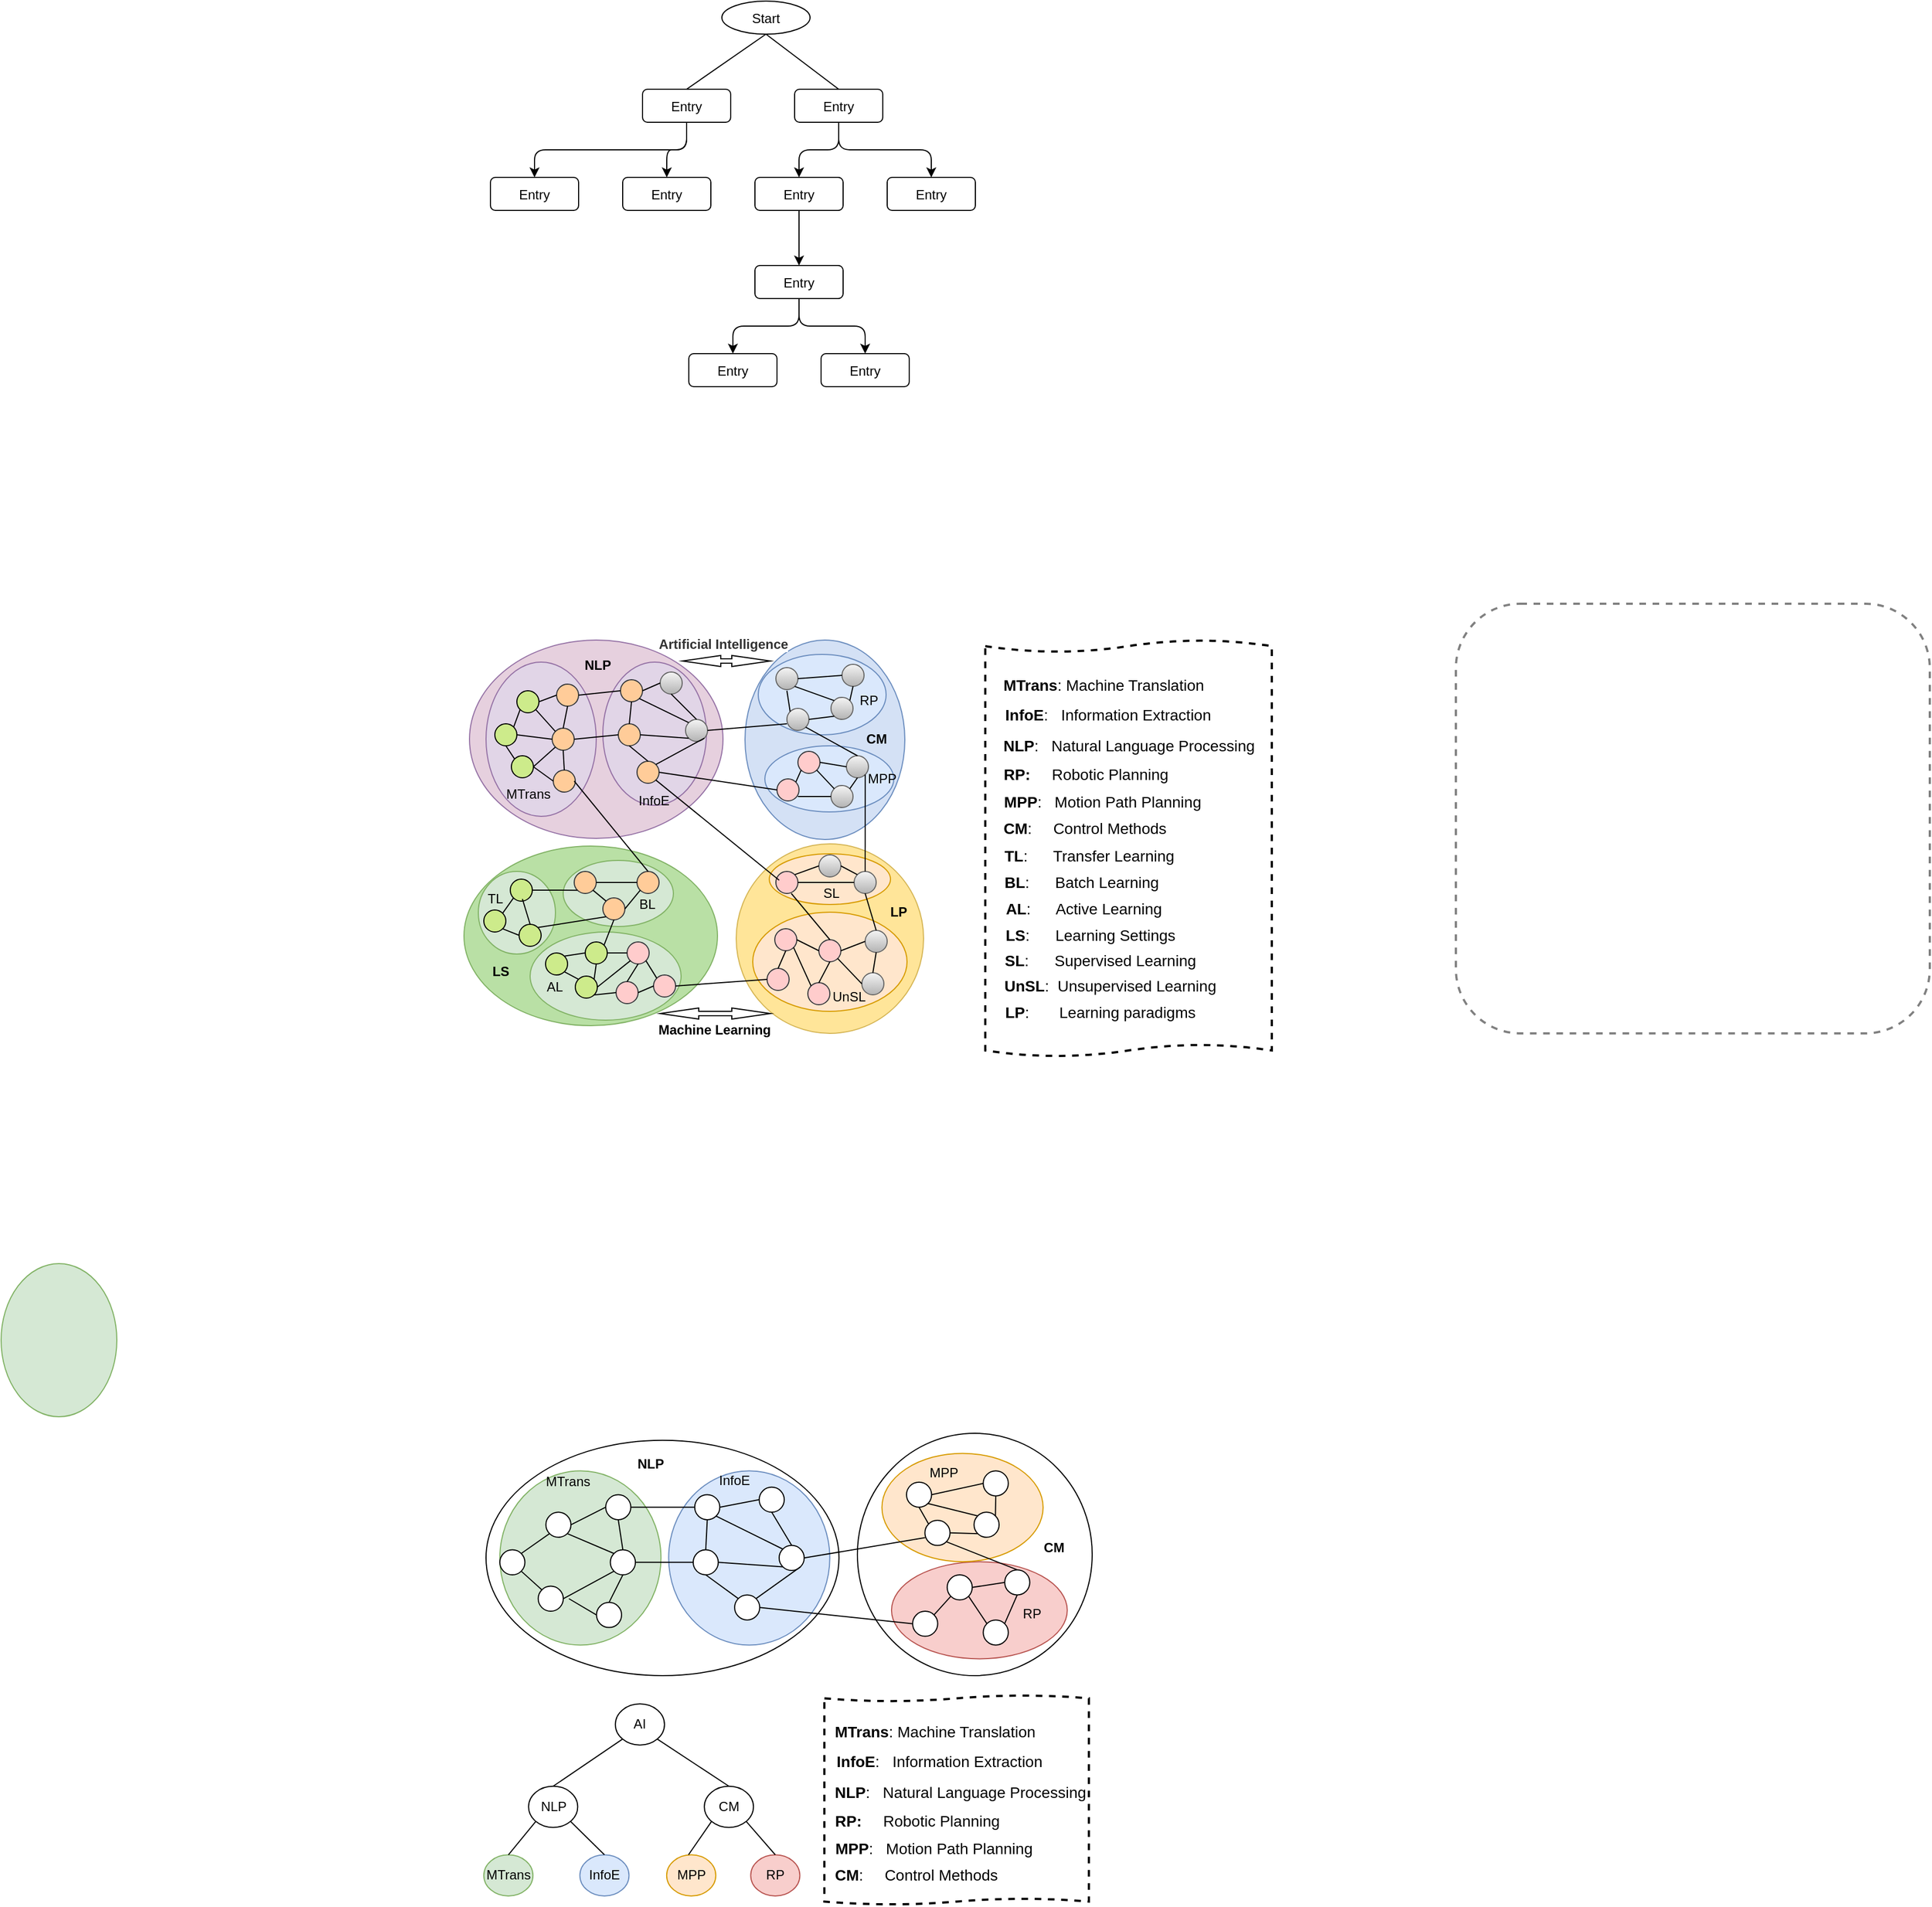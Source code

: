 <mxfile version="14.9.3" type="github">
  <diagram id="14IE2rQUAsmaFd_VFxhA" name="第 1 页">
    <mxGraphModel dx="1865" dy="1716" grid="1" gridSize="10" guides="1" tooltips="1" connect="1" arrows="1" fold="1" page="1" pageScale="1" pageWidth="827" pageHeight="1169" math="0" shadow="0">
      <root>
        <mxCell id="0" />
        <mxCell id="1" parent="0" />
        <mxCell id="2hEy3VEk0m3lQvkDzE6Z-232" value="" style="shape=tape;whiteSpace=wrap;html=1;strokeWidth=2;size=0.029;dashed=1;" parent="1" vertex="1">
          <mxGeometry x="503" y="190" width="260" height="378" as="geometry" />
        </mxCell>
        <mxCell id="2hEy3VEk0m3lQvkDzE6Z-185" value="" style="rounded=1;whiteSpace=wrap;html=1;dashed=1;strokeWidth=2;strokeColor=#808080;" parent="1" vertex="1">
          <mxGeometry x="930" y="157" width="430" height="390" as="geometry" />
        </mxCell>
        <mxCell id="2hEy3VEk0m3lQvkDzE6Z-158" value="" style="ellipse;whiteSpace=wrap;html=1;strokeColor=#d6b656;fillColor=#FFE599;" parent="1" vertex="1">
          <mxGeometry x="277" y="375" width="170" height="172" as="geometry" />
        </mxCell>
        <mxCell id="2hEy3VEk0m3lQvkDzE6Z-157" value="" style="ellipse;whiteSpace=wrap;html=1;strokeColor=#d79b00;fillColor=#ffe6cc;" parent="1" vertex="1">
          <mxGeometry x="292" y="437" width="140" height="90" as="geometry" />
        </mxCell>
        <mxCell id="2hEy3VEk0m3lQvkDzE6Z-129" value="" style="ellipse;whiteSpace=wrap;html=1;strokeColor=#d79b00;fillColor=#ffe6cc;" parent="1" vertex="1">
          <mxGeometry x="307" y="384" width="110" height="46" as="geometry" />
        </mxCell>
        <mxCell id="2hEy3VEk0m3lQvkDzE6Z-123" value="" style="ellipse;whiteSpace=wrap;html=1;strokeColor=#82b366;fillColor=#B9E0A5;" parent="1" vertex="1">
          <mxGeometry x="30" y="377" width="230" height="163" as="geometry" />
        </mxCell>
        <mxCell id="2hEy3VEk0m3lQvkDzE6Z-107" value="" style="ellipse;whiteSpace=wrap;html=1;strokeColor=#82b366;fillColor=#d5e8d4;" parent="1" vertex="1">
          <mxGeometry x="90" y="455" width="137" height="80" as="geometry" />
        </mxCell>
        <mxCell id="2hEy3VEk0m3lQvkDzE6Z-97" value="" style="ellipse;whiteSpace=wrap;html=1;strokeColor=#82b366;fillColor=#d5e8d4;" parent="1" vertex="1">
          <mxGeometry x="43" y="400" width="70" height="75" as="geometry" />
        </mxCell>
        <mxCell id="2hEy3VEk0m3lQvkDzE6Z-90" value="" style="ellipse;whiteSpace=wrap;html=1;strokeColor=#82b366;fillColor=#d5e8d4;" parent="1" vertex="1">
          <mxGeometry x="120" y="390" width="100" height="60" as="geometry" />
        </mxCell>
        <mxCell id="2hEy3VEk0m3lQvkDzE6Z-80" value="" style="ellipse;whiteSpace=wrap;html=1;strokeColor=#6c8ebf;fillColor=#D4E1F5;" parent="1" vertex="1">
          <mxGeometry x="285" y="190" width="145" height="181" as="geometry" />
        </mxCell>
        <mxCell id="2hEy3VEk0m3lQvkDzE6Z-77" value="" style="ellipse;whiteSpace=wrap;html=1;strokeColor=#9673a6;fillColor=#E6D0DE;" parent="1" vertex="1">
          <mxGeometry x="35" y="190" width="230" height="180" as="geometry" />
        </mxCell>
        <mxCell id="2hEy3VEk0m3lQvkDzE6Z-73" value="" style="ellipse;whiteSpace=wrap;html=1;strokeColor=#6c8ebf;fillColor=#dae8fc;" parent="1" vertex="1">
          <mxGeometry x="303" y="286" width="117" height="60" as="geometry" />
        </mxCell>
        <mxCell id="2hEy3VEk0m3lQvkDzE6Z-60" value="" style="ellipse;whiteSpace=wrap;html=1;strokeColor=#6c8ebf;fillColor=#dae8fc;" parent="1" vertex="1">
          <mxGeometry x="297" y="203" width="116" height="73" as="geometry" />
        </mxCell>
        <mxCell id="2hEy3VEk0m3lQvkDzE6Z-39" value="" style="ellipse;whiteSpace=wrap;html=1;strokeColor=#9673a6;fillColor=#e1d5e7;" parent="1" vertex="1">
          <mxGeometry x="156" y="210" width="94" height="130" as="geometry" />
        </mxCell>
        <mxCell id="2hEy3VEk0m3lQvkDzE6Z-29" value="" style="ellipse;whiteSpace=wrap;html=1;strokeColor=#9673a6;fillColor=#e1d5e7;" parent="1" vertex="1">
          <mxGeometry x="50" y="210" width="100" height="140" as="geometry" />
        </mxCell>
        <mxCell id="2hEy3VEk0m3lQvkDzE6Z-2" value="" style="ellipse;whiteSpace=wrap;html=1;aspect=fixed;fillColor=#cdeb8b;" parent="1" vertex="1">
          <mxGeometry x="78" y="236" width="20" height="20" as="geometry" />
        </mxCell>
        <mxCell id="2hEy3VEk0m3lQvkDzE6Z-3" value="" style="ellipse;whiteSpace=wrap;html=1;aspect=fixed;fillColor=#cdeb8b;" parent="1" vertex="1">
          <mxGeometry x="58" y="266" width="20" height="20" as="geometry" />
        </mxCell>
        <mxCell id="2hEy3VEk0m3lQvkDzE6Z-4" value="" style="ellipse;whiteSpace=wrap;html=1;aspect=fixed;fillColor=#cdeb8b;" parent="1" vertex="1">
          <mxGeometry x="73" y="295" width="20" height="20" as="geometry" />
        </mxCell>
        <mxCell id="2hEy3VEk0m3lQvkDzE6Z-7" value="" style="ellipse;whiteSpace=wrap;html=1;aspect=fixed;fillColor=#ffcc99;strokeColor=#36393d;" parent="1" vertex="1">
          <mxGeometry x="114" y="230" width="20" height="20" as="geometry" />
        </mxCell>
        <mxCell id="2hEy3VEk0m3lQvkDzE6Z-8" value="" style="ellipse;whiteSpace=wrap;html=1;aspect=fixed;fillColor=#ffcc99;strokeColor=#36393d;" parent="1" vertex="1">
          <mxGeometry x="110" y="270" width="20" height="20" as="geometry" />
        </mxCell>
        <mxCell id="2hEy3VEk0m3lQvkDzE6Z-9" value="" style="ellipse;whiteSpace=wrap;html=1;aspect=fixed;fillColor=#ffcc99;strokeColor=#36393d;" parent="1" vertex="1">
          <mxGeometry x="111" y="308" width="20" height="20" as="geometry" />
        </mxCell>
        <mxCell id="2hEy3VEk0m3lQvkDzE6Z-12" value="" style="ellipse;whiteSpace=wrap;html=1;aspect=fixed;fillColor=#ffcc99;strokeColor=#36393d;" parent="1" vertex="1">
          <mxGeometry x="170" y="266" width="20" height="20" as="geometry" />
        </mxCell>
        <mxCell id="2hEy3VEk0m3lQvkDzE6Z-13" value="" style="ellipse;whiteSpace=wrap;html=1;aspect=fixed;fillColor=#ffcc99;strokeColor=#36393d;" parent="1" vertex="1">
          <mxGeometry x="172" y="226" width="20" height="20" as="geometry" />
        </mxCell>
        <mxCell id="2hEy3VEk0m3lQvkDzE6Z-14" value="" style="endArrow=none;html=1;exitX=1;exitY=0.5;exitDx=0;exitDy=0;entryX=0;entryY=0.5;entryDx=0;entryDy=0;" parent="1" source="2hEy3VEk0m3lQvkDzE6Z-2" target="2hEy3VEk0m3lQvkDzE6Z-7" edge="1">
          <mxGeometry width="50" height="50" relative="1" as="geometry">
            <mxPoint x="370" y="430" as="sourcePoint" />
            <mxPoint x="110" y="240" as="targetPoint" />
          </mxGeometry>
        </mxCell>
        <mxCell id="2hEy3VEk0m3lQvkDzE6Z-15" value="" style="endArrow=none;html=1;exitX=1;exitY=1;exitDx=0;exitDy=0;entryX=0;entryY=0;entryDx=0;entryDy=0;" parent="1" source="2hEy3VEk0m3lQvkDzE6Z-2" target="2hEy3VEk0m3lQvkDzE6Z-8" edge="1">
          <mxGeometry width="50" height="50" relative="1" as="geometry">
            <mxPoint x="370" y="430" as="sourcePoint" />
            <mxPoint x="420" y="380" as="targetPoint" />
          </mxGeometry>
        </mxCell>
        <mxCell id="2hEy3VEk0m3lQvkDzE6Z-16" value="" style="endArrow=none;html=1;entryX=0;entryY=0.5;entryDx=0;entryDy=0;" parent="1" target="2hEy3VEk0m3lQvkDzE6Z-9" edge="1">
          <mxGeometry width="50" height="50" relative="1" as="geometry">
            <mxPoint x="93" y="305" as="sourcePoint" />
            <mxPoint x="420" y="380" as="targetPoint" />
          </mxGeometry>
        </mxCell>
        <mxCell id="2hEy3VEk0m3lQvkDzE6Z-17" value="" style="endArrow=none;html=1;exitX=1;exitY=0.5;exitDx=0;exitDy=0;entryX=0;entryY=1;entryDx=0;entryDy=0;" parent="1" source="2hEy3VEk0m3lQvkDzE6Z-4" target="2hEy3VEk0m3lQvkDzE6Z-8" edge="1">
          <mxGeometry width="50" height="50" relative="1" as="geometry">
            <mxPoint x="370" y="430" as="sourcePoint" />
            <mxPoint x="420" y="380" as="targetPoint" />
          </mxGeometry>
        </mxCell>
        <mxCell id="2hEy3VEk0m3lQvkDzE6Z-18" value="" style="endArrow=none;html=1;exitX=1;exitY=0.5;exitDx=0;exitDy=0;" parent="1" source="2hEy3VEk0m3lQvkDzE6Z-3" edge="1">
          <mxGeometry width="50" height="50" relative="1" as="geometry">
            <mxPoint x="370" y="430" as="sourcePoint" />
            <mxPoint x="110" y="280" as="targetPoint" />
          </mxGeometry>
        </mxCell>
        <mxCell id="2hEy3VEk0m3lQvkDzE6Z-19" value="" style="endArrow=none;html=1;exitX=1;exitY=0;exitDx=0;exitDy=0;entryX=0;entryY=1;entryDx=0;entryDy=0;" parent="1" source="2hEy3VEk0m3lQvkDzE6Z-3" target="2hEy3VEk0m3lQvkDzE6Z-2" edge="1">
          <mxGeometry width="50" height="50" relative="1" as="geometry">
            <mxPoint x="370" y="430" as="sourcePoint" />
            <mxPoint x="420" y="380" as="targetPoint" />
          </mxGeometry>
        </mxCell>
        <mxCell id="2hEy3VEk0m3lQvkDzE6Z-20" value="" style="endArrow=none;html=1;exitX=0.5;exitY=1;exitDx=0;exitDy=0;entryX=0;entryY=0;entryDx=0;entryDy=0;exitPerimeter=0;" parent="1" source="2hEy3VEk0m3lQvkDzE6Z-3" target="2hEy3VEk0m3lQvkDzE6Z-4" edge="1">
          <mxGeometry width="50" height="50" relative="1" as="geometry">
            <mxPoint x="370" y="430" as="sourcePoint" />
            <mxPoint x="420" y="380" as="targetPoint" />
          </mxGeometry>
        </mxCell>
        <mxCell id="2hEy3VEk0m3lQvkDzE6Z-21" value="" style="endArrow=none;html=1;entryX=0.5;entryY=1;entryDx=0;entryDy=0;exitX=0.5;exitY=0;exitDx=0;exitDy=0;" parent="1" source="2hEy3VEk0m3lQvkDzE6Z-8" target="2hEy3VEk0m3lQvkDzE6Z-7" edge="1">
          <mxGeometry width="50" height="50" relative="1" as="geometry">
            <mxPoint x="370" y="430" as="sourcePoint" />
            <mxPoint x="420" y="380" as="targetPoint" />
          </mxGeometry>
        </mxCell>
        <mxCell id="2hEy3VEk0m3lQvkDzE6Z-22" value="" style="endArrow=none;html=1;entryX=0.5;entryY=1;entryDx=0;entryDy=0;exitX=0.5;exitY=0;exitDx=0;exitDy=0;" parent="1" source="2hEy3VEk0m3lQvkDzE6Z-9" target="2hEy3VEk0m3lQvkDzE6Z-8" edge="1">
          <mxGeometry width="50" height="50" relative="1" as="geometry">
            <mxPoint x="370" y="430" as="sourcePoint" />
            <mxPoint x="420" y="380" as="targetPoint" />
          </mxGeometry>
        </mxCell>
        <mxCell id="2hEy3VEk0m3lQvkDzE6Z-23" value="" style="endArrow=none;html=1;entryX=1;entryY=0.5;entryDx=0;entryDy=0;exitX=0;exitY=0.5;exitDx=0;exitDy=0;" parent="1" source="2hEy3VEk0m3lQvkDzE6Z-13" target="2hEy3VEk0m3lQvkDzE6Z-7" edge="1">
          <mxGeometry width="50" height="50" relative="1" as="geometry">
            <mxPoint x="370" y="430" as="sourcePoint" />
            <mxPoint x="420" y="380" as="targetPoint" />
          </mxGeometry>
        </mxCell>
        <mxCell id="2hEy3VEk0m3lQvkDzE6Z-24" value="" style="endArrow=none;html=1;exitX=1;exitY=0.5;exitDx=0;exitDy=0;entryX=0;entryY=0.5;entryDx=0;entryDy=0;" parent="1" source="2hEy3VEk0m3lQvkDzE6Z-8" target="2hEy3VEk0m3lQvkDzE6Z-12" edge="1">
          <mxGeometry width="50" height="50" relative="1" as="geometry">
            <mxPoint x="370" y="430" as="sourcePoint" />
            <mxPoint x="420" y="380" as="targetPoint" />
          </mxGeometry>
        </mxCell>
        <mxCell id="2hEy3VEk0m3lQvkDzE6Z-26" value="" style="endArrow=none;html=1;entryX=0.5;entryY=1;entryDx=0;entryDy=0;exitX=0.5;exitY=0;exitDx=0;exitDy=0;" parent="1" source="2hEy3VEk0m3lQvkDzE6Z-12" target="2hEy3VEk0m3lQvkDzE6Z-13" edge="1">
          <mxGeometry width="50" height="50" relative="1" as="geometry">
            <mxPoint x="370" y="430" as="sourcePoint" />
            <mxPoint x="420" y="380" as="targetPoint" />
          </mxGeometry>
        </mxCell>
        <mxCell id="2hEy3VEk0m3lQvkDzE6Z-27" value="" style="ellipse;whiteSpace=wrap;html=1;aspect=fixed;fillColor=#ffcc99;strokeColor=#36393d;" parent="1" vertex="1">
          <mxGeometry x="187" y="300" width="20" height="20" as="geometry" />
        </mxCell>
        <mxCell id="2hEy3VEk0m3lQvkDzE6Z-28" value="" style="endArrow=none;html=1;entryX=0.5;entryY=1;entryDx=0;entryDy=0;exitX=0.5;exitY=0;exitDx=0;exitDy=0;" parent="1" source="2hEy3VEk0m3lQvkDzE6Z-27" target="2hEy3VEk0m3lQvkDzE6Z-12" edge="1">
          <mxGeometry width="50" height="50" relative="1" as="geometry">
            <mxPoint x="370" y="430" as="sourcePoint" />
            <mxPoint x="420" y="380" as="targetPoint" />
          </mxGeometry>
        </mxCell>
        <mxCell id="2hEy3VEk0m3lQvkDzE6Z-30" value="" style="ellipse;whiteSpace=wrap;html=1;aspect=fixed;fillColor=#f5f5f5;strokeColor=#666666;gradientColor=#b3b3b3;" parent="1" vertex="1">
          <mxGeometry x="208" y="219" width="20" height="20" as="geometry" />
        </mxCell>
        <mxCell id="2hEy3VEk0m3lQvkDzE6Z-34" value="" style="ellipse;whiteSpace=wrap;html=1;aspect=fixed;fillColor=#f5f5f5;strokeColor=#666666;gradientColor=#b3b3b3;" parent="1" vertex="1">
          <mxGeometry x="231" y="262" width="20" height="20" as="geometry" />
        </mxCell>
        <mxCell id="2hEy3VEk0m3lQvkDzE6Z-36" value="" style="endArrow=none;html=1;exitX=1;exitY=0.5;exitDx=0;exitDy=0;entryX=0;entryY=0.5;entryDx=0;entryDy=0;" parent="1" source="2hEy3VEk0m3lQvkDzE6Z-13" target="2hEy3VEk0m3lQvkDzE6Z-30" edge="1">
          <mxGeometry width="50" height="50" relative="1" as="geometry">
            <mxPoint x="370" y="330" as="sourcePoint" />
            <mxPoint x="420" y="280" as="targetPoint" />
          </mxGeometry>
        </mxCell>
        <mxCell id="2hEy3VEk0m3lQvkDzE6Z-37" value="" style="endArrow=none;html=1;entryX=0;entryY=0;entryDx=0;entryDy=0;exitX=1;exitY=1;exitDx=0;exitDy=0;" parent="1" source="2hEy3VEk0m3lQvkDzE6Z-13" target="2hEy3VEk0m3lQvkDzE6Z-34" edge="1">
          <mxGeometry width="50" height="50" relative="1" as="geometry">
            <mxPoint x="190" y="230" as="sourcePoint" />
            <mxPoint x="420" y="280" as="targetPoint" />
          </mxGeometry>
        </mxCell>
        <mxCell id="2hEy3VEk0m3lQvkDzE6Z-42" value="" style="endArrow=none;html=1;exitX=1;exitY=0.5;exitDx=0;exitDy=0;entryX=0;entryY=1;entryDx=0;entryDy=0;" parent="1" source="2hEy3VEk0m3lQvkDzE6Z-12" target="2hEy3VEk0m3lQvkDzE6Z-34" edge="1">
          <mxGeometry width="50" height="50" relative="1" as="geometry">
            <mxPoint x="370" y="330" as="sourcePoint" />
            <mxPoint x="420" y="280" as="targetPoint" />
          </mxGeometry>
        </mxCell>
        <mxCell id="2hEy3VEk0m3lQvkDzE6Z-43" value="" style="endArrow=none;html=1;exitX=0.5;exitY=0;exitDx=0;exitDy=0;entryX=0.5;entryY=1;entryDx=0;entryDy=0;" parent="1" source="2hEy3VEk0m3lQvkDzE6Z-34" target="2hEy3VEk0m3lQvkDzE6Z-30" edge="1">
          <mxGeometry width="50" height="50" relative="1" as="geometry">
            <mxPoint x="370" y="330" as="sourcePoint" />
            <mxPoint x="420" y="280" as="targetPoint" />
          </mxGeometry>
        </mxCell>
        <mxCell id="2hEy3VEk0m3lQvkDzE6Z-44" value="" style="ellipse;whiteSpace=wrap;html=1;aspect=fixed;fillColor=#f5f5f5;strokeColor=#666666;gradientColor=#b3b3b3;" parent="1" vertex="1">
          <mxGeometry x="323" y="252" width="20" height="20" as="geometry" />
        </mxCell>
        <mxCell id="2hEy3VEk0m3lQvkDzE6Z-45" value="" style="ellipse;whiteSpace=wrap;html=1;aspect=fixed;fillColor=#f5f5f5;strokeColor=#666666;gradientColor=#b3b3b3;" parent="1" vertex="1">
          <mxGeometry x="363" y="242" width="20" height="20" as="geometry" />
        </mxCell>
        <mxCell id="2hEy3VEk0m3lQvkDzE6Z-46" value="" style="ellipse;whiteSpace=wrap;html=1;aspect=fixed;fillColor=#f5f5f5;strokeColor=#666666;gradientColor=#b3b3b3;" parent="1" vertex="1">
          <mxGeometry x="313" y="215" width="20" height="20" as="geometry" />
        </mxCell>
        <mxCell id="2hEy3VEk0m3lQvkDzE6Z-47" value="" style="ellipse;whiteSpace=wrap;html=1;aspect=fixed;fillColor=#f5f5f5;strokeColor=#666666;gradientColor=#b3b3b3;" parent="1" vertex="1">
          <mxGeometry x="373" y="212" width="20" height="20" as="geometry" />
        </mxCell>
        <mxCell id="2hEy3VEk0m3lQvkDzE6Z-55" value="" style="endArrow=none;html=1;exitX=1;exitY=0.5;exitDx=0;exitDy=0;entryX=0;entryY=0.5;entryDx=0;entryDy=0;" parent="1" source="2hEy3VEk0m3lQvkDzE6Z-46" target="2hEy3VEk0m3lQvkDzE6Z-47" edge="1">
          <mxGeometry width="50" height="50" relative="1" as="geometry">
            <mxPoint x="403" y="426" as="sourcePoint" />
            <mxPoint x="453" y="376" as="targetPoint" />
          </mxGeometry>
        </mxCell>
        <mxCell id="2hEy3VEk0m3lQvkDzE6Z-56" value="" style="endArrow=none;html=1;exitX=1;exitY=1;exitDx=0;exitDy=0;entryX=0;entryY=0;entryDx=0;entryDy=0;" parent="1" source="2hEy3VEk0m3lQvkDzE6Z-46" target="2hEy3VEk0m3lQvkDzE6Z-45" edge="1">
          <mxGeometry width="50" height="50" relative="1" as="geometry">
            <mxPoint x="403" y="426" as="sourcePoint" />
            <mxPoint x="453" y="376" as="targetPoint" />
          </mxGeometry>
        </mxCell>
        <mxCell id="2hEy3VEk0m3lQvkDzE6Z-57" value="" style="endArrow=none;html=1;entryX=0;entryY=0;entryDx=0;entryDy=0;" parent="1" target="2hEy3VEk0m3lQvkDzE6Z-44" edge="1">
          <mxGeometry width="50" height="50" relative="1" as="geometry">
            <mxPoint x="323" y="236" as="sourcePoint" />
            <mxPoint x="453" y="376" as="targetPoint" />
          </mxGeometry>
        </mxCell>
        <mxCell id="2hEy3VEk0m3lQvkDzE6Z-58" value="" style="endArrow=none;html=1;exitX=1;exitY=0;exitDx=0;exitDy=0;entryX=0.5;entryY=1;entryDx=0;entryDy=0;" parent="1" source="2hEy3VEk0m3lQvkDzE6Z-45" target="2hEy3VEk0m3lQvkDzE6Z-47" edge="1">
          <mxGeometry width="50" height="50" relative="1" as="geometry">
            <mxPoint x="403" y="426" as="sourcePoint" />
            <mxPoint x="453" y="376" as="targetPoint" />
          </mxGeometry>
        </mxCell>
        <mxCell id="2hEy3VEk0m3lQvkDzE6Z-59" value="" style="endArrow=none;html=1;exitX=1;exitY=0.5;exitDx=0;exitDy=0;entryX=0;entryY=1;entryDx=0;entryDy=0;" parent="1" source="2hEy3VEk0m3lQvkDzE6Z-44" target="2hEy3VEk0m3lQvkDzE6Z-45" edge="1">
          <mxGeometry width="50" height="50" relative="1" as="geometry">
            <mxPoint x="403" y="426" as="sourcePoint" />
            <mxPoint x="453" y="376" as="targetPoint" />
          </mxGeometry>
        </mxCell>
        <mxCell id="2hEy3VEk0m3lQvkDzE6Z-64" value="" style="ellipse;whiteSpace=wrap;html=1;aspect=fixed;fillColor=#f5f5f5;strokeColor=#666666;gradientColor=#b3b3b3;" parent="1" vertex="1">
          <mxGeometry x="377" y="295" width="20" height="20" as="geometry" />
        </mxCell>
        <mxCell id="2hEy3VEk0m3lQvkDzE6Z-65" value="" style="ellipse;whiteSpace=wrap;html=1;aspect=fixed;fillColor=#f5f5f5;strokeColor=#666666;gradientColor=#b3b3b3;" parent="1" vertex="1">
          <mxGeometry x="363" y="322" width="20" height="20" as="geometry" />
        </mxCell>
        <mxCell id="2hEy3VEk0m3lQvkDzE6Z-66" value="" style="ellipse;whiteSpace=wrap;html=1;aspect=fixed;fillColor=#ffcccc;strokeColor=#36393d;" parent="1" vertex="1">
          <mxGeometry x="314" y="316" width="20" height="20" as="geometry" />
        </mxCell>
        <mxCell id="2hEy3VEk0m3lQvkDzE6Z-67" value="" style="ellipse;whiteSpace=wrap;html=1;aspect=fixed;fillColor=#ffcccc;strokeColor=#36393d;" parent="1" vertex="1">
          <mxGeometry x="333" y="291" width="20" height="20" as="geometry" />
        </mxCell>
        <mxCell id="2hEy3VEk0m3lQvkDzE6Z-68" value="" style="endArrow=none;html=1;entryX=0;entryY=1;entryDx=0;entryDy=0;exitX=1;exitY=0;exitDx=0;exitDy=0;" parent="1" source="2hEy3VEk0m3lQvkDzE6Z-66" target="2hEy3VEk0m3lQvkDzE6Z-67" edge="1">
          <mxGeometry width="50" height="50" relative="1" as="geometry">
            <mxPoint x="403" y="426" as="sourcePoint" />
            <mxPoint x="453" y="376" as="targetPoint" />
          </mxGeometry>
        </mxCell>
        <mxCell id="2hEy3VEk0m3lQvkDzE6Z-69" value="" style="endArrow=none;html=1;entryX=1;entryY=1;entryDx=0;entryDy=0;exitX=0;exitY=0;exitDx=0;exitDy=0;" parent="1" source="2hEy3VEk0m3lQvkDzE6Z-65" target="2hEy3VEk0m3lQvkDzE6Z-67" edge="1">
          <mxGeometry width="50" height="50" relative="1" as="geometry">
            <mxPoint x="403" y="426" as="sourcePoint" />
            <mxPoint x="453" y="376" as="targetPoint" />
          </mxGeometry>
        </mxCell>
        <mxCell id="2hEy3VEk0m3lQvkDzE6Z-70" value="" style="endArrow=none;html=1;exitX=1;exitY=0.5;exitDx=0;exitDy=0;entryX=0;entryY=0.5;entryDx=0;entryDy=0;" parent="1" source="2hEy3VEk0m3lQvkDzE6Z-67" target="2hEy3VEk0m3lQvkDzE6Z-64" edge="1">
          <mxGeometry width="50" height="50" relative="1" as="geometry">
            <mxPoint x="403" y="426" as="sourcePoint" />
            <mxPoint x="453" y="376" as="targetPoint" />
          </mxGeometry>
        </mxCell>
        <mxCell id="2hEy3VEk0m3lQvkDzE6Z-71" value="" style="endArrow=none;html=1;entryX=0.5;entryY=1;entryDx=0;entryDy=0;exitX=1;exitY=0;exitDx=0;exitDy=0;" parent="1" source="2hEy3VEk0m3lQvkDzE6Z-65" target="2hEy3VEk0m3lQvkDzE6Z-64" edge="1">
          <mxGeometry width="50" height="50" relative="1" as="geometry">
            <mxPoint x="403" y="426" as="sourcePoint" />
            <mxPoint x="453" y="376" as="targetPoint" />
          </mxGeometry>
        </mxCell>
        <mxCell id="2hEy3VEk0m3lQvkDzE6Z-75" value="" style="endArrow=none;html=1;entryX=0;entryY=0.5;entryDx=0;entryDy=0;" parent="1" target="2hEy3VEk0m3lQvkDzE6Z-65" edge="1">
          <mxGeometry width="50" height="50" relative="1" as="geometry">
            <mxPoint x="333" y="332" as="sourcePoint" />
            <mxPoint x="453" y="376" as="targetPoint" />
          </mxGeometry>
        </mxCell>
        <mxCell id="2hEy3VEk0m3lQvkDzE6Z-81" value="" style="ellipse;whiteSpace=wrap;html=1;aspect=fixed;fillColor=#ffcc99;strokeColor=#36393d;" parent="1" vertex="1">
          <mxGeometry x="187" y="400" width="20" height="20" as="geometry" />
        </mxCell>
        <mxCell id="2hEy3VEk0m3lQvkDzE6Z-82" value="" style="ellipse;whiteSpace=wrap;html=1;aspect=fixed;fillColor=#ffcc99;strokeColor=#36393d;" parent="1" vertex="1">
          <mxGeometry x="156" y="424" width="20" height="20" as="geometry" />
        </mxCell>
        <mxCell id="2hEy3VEk0m3lQvkDzE6Z-83" value="" style="ellipse;whiteSpace=wrap;html=1;aspect=fixed;fillColor=#ffcc99;strokeColor=#36393d;" parent="1" vertex="1">
          <mxGeometry x="130" y="400" width="20" height="20" as="geometry" />
        </mxCell>
        <mxCell id="2hEy3VEk0m3lQvkDzE6Z-85" value="" style="endArrow=none;html=1;exitX=1;exitY=0.5;exitDx=0;exitDy=0;entryX=0;entryY=0.5;entryDx=0;entryDy=0;" parent="1" source="2hEy3VEk0m3lQvkDzE6Z-83" target="2hEy3VEk0m3lQvkDzE6Z-81" edge="1">
          <mxGeometry width="50" height="50" relative="1" as="geometry">
            <mxPoint x="370" y="440" as="sourcePoint" />
            <mxPoint x="420" y="390" as="targetPoint" />
          </mxGeometry>
        </mxCell>
        <mxCell id="2hEy3VEk0m3lQvkDzE6Z-86" value="" style="endArrow=none;html=1;entryX=0;entryY=1;entryDx=0;entryDy=0;exitX=1;exitY=0.5;exitDx=0;exitDy=0;" parent="1" source="2hEy3VEk0m3lQvkDzE6Z-82" target="2hEy3VEk0m3lQvkDzE6Z-81" edge="1">
          <mxGeometry width="50" height="50" relative="1" as="geometry">
            <mxPoint x="208.426" y="396.716" as="sourcePoint" />
            <mxPoint x="420" y="390" as="targetPoint" />
          </mxGeometry>
        </mxCell>
        <mxCell id="2hEy3VEk0m3lQvkDzE6Z-87" value="" style="endArrow=none;html=1;entryX=0;entryY=0;entryDx=0;entryDy=0;exitX=1;exitY=1;exitDx=0;exitDy=0;" parent="1" source="2hEy3VEk0m3lQvkDzE6Z-83" target="2hEy3VEk0m3lQvkDzE6Z-82" edge="1">
          <mxGeometry width="50" height="50" relative="1" as="geometry">
            <mxPoint x="140" y="410" as="sourcePoint" />
            <mxPoint x="420" y="390" as="targetPoint" />
          </mxGeometry>
        </mxCell>
        <mxCell id="2hEy3VEk0m3lQvkDzE6Z-91" value="" style="ellipse;whiteSpace=wrap;html=1;aspect=fixed;fillColor=#cdeb8b;" parent="1" vertex="1">
          <mxGeometry x="80" y="448" width="20" height="20" as="geometry" />
        </mxCell>
        <mxCell id="2hEy3VEk0m3lQvkDzE6Z-92" value="" style="ellipse;whiteSpace=wrap;html=1;aspect=fixed;fillColor=#cdeb8b;" parent="1" vertex="1">
          <mxGeometry x="48" y="435" width="20" height="20" as="geometry" />
        </mxCell>
        <mxCell id="2hEy3VEk0m3lQvkDzE6Z-93" value="" style="ellipse;whiteSpace=wrap;html=1;aspect=fixed;fillColor=#cdeb8b;" parent="1" vertex="1">
          <mxGeometry x="72" y="407" width="20" height="20" as="geometry" />
        </mxCell>
        <mxCell id="2hEy3VEk0m3lQvkDzE6Z-94" value="" style="endArrow=none;html=1;entryX=0.5;entryY=0;entryDx=0;entryDy=0;" parent="1" target="2hEy3VEk0m3lQvkDzE6Z-91" edge="1">
          <mxGeometry width="50" height="50" relative="1" as="geometry">
            <mxPoint x="83" y="425" as="sourcePoint" />
            <mxPoint x="430" y="385" as="targetPoint" />
          </mxGeometry>
        </mxCell>
        <mxCell id="2hEy3VEk0m3lQvkDzE6Z-95" value="" style="endArrow=none;html=1;exitX=1;exitY=0;exitDx=0;exitDy=0;entryX=0;entryY=1;entryDx=0;entryDy=0;" parent="1" source="2hEy3VEk0m3lQvkDzE6Z-92" target="2hEy3VEk0m3lQvkDzE6Z-93" edge="1">
          <mxGeometry width="50" height="50" relative="1" as="geometry">
            <mxPoint x="380" y="435" as="sourcePoint" />
            <mxPoint x="430" y="385" as="targetPoint" />
          </mxGeometry>
        </mxCell>
        <mxCell id="2hEy3VEk0m3lQvkDzE6Z-96" value="" style="endArrow=none;html=1;exitX=1;exitY=1;exitDx=0;exitDy=0;entryX=0;entryY=0.5;entryDx=0;entryDy=0;" parent="1" source="2hEy3VEk0m3lQvkDzE6Z-92" target="2hEy3VEk0m3lQvkDzE6Z-91" edge="1">
          <mxGeometry width="50" height="50" relative="1" as="geometry">
            <mxPoint x="380" y="435" as="sourcePoint" />
            <mxPoint x="430" y="385" as="targetPoint" />
          </mxGeometry>
        </mxCell>
        <mxCell id="2hEy3VEk0m3lQvkDzE6Z-98" value="" style="ellipse;whiteSpace=wrap;html=1;aspect=fixed;fillColor=#cdeb8b;" parent="1" vertex="1">
          <mxGeometry x="104" y="474" width="20" height="20" as="geometry" />
        </mxCell>
        <mxCell id="2hEy3VEk0m3lQvkDzE6Z-99" value="" style="ellipse;whiteSpace=wrap;html=1;aspect=fixed;fillColor=#cdeb8b;" parent="1" vertex="1">
          <mxGeometry x="131" y="495" width="20" height="20" as="geometry" />
        </mxCell>
        <mxCell id="2hEy3VEk0m3lQvkDzE6Z-100" value="" style="ellipse;whiteSpace=wrap;html=1;aspect=fixed;fillColor=#cdeb8b;" parent="1" vertex="1">
          <mxGeometry x="140" y="464" width="20" height="20" as="geometry" />
        </mxCell>
        <mxCell id="2hEy3VEk0m3lQvkDzE6Z-102" value="" style="endArrow=none;html=1;exitX=1;exitY=0;exitDx=0;exitDy=0;" parent="1" source="2hEy3VEk0m3lQvkDzE6Z-98" edge="1">
          <mxGeometry width="50" height="50" relative="1" as="geometry">
            <mxPoint x="370" y="424" as="sourcePoint" />
            <mxPoint x="140" y="474" as="targetPoint" />
          </mxGeometry>
        </mxCell>
        <mxCell id="2hEy3VEk0m3lQvkDzE6Z-104" value="" style="endArrow=none;html=1;exitX=1;exitY=1;exitDx=0;exitDy=0;entryX=0;entryY=0;entryDx=0;entryDy=0;" parent="1" source="2hEy3VEk0m3lQvkDzE6Z-98" target="2hEy3VEk0m3lQvkDzE6Z-99" edge="1">
          <mxGeometry width="50" height="50" relative="1" as="geometry">
            <mxPoint x="370" y="424" as="sourcePoint" />
            <mxPoint x="420" y="374" as="targetPoint" />
          </mxGeometry>
        </mxCell>
        <mxCell id="2hEy3VEk0m3lQvkDzE6Z-105" value="" style="endArrow=none;html=1;entryX=0.5;entryY=1;entryDx=0;entryDy=0;exitX=1;exitY=0;exitDx=0;exitDy=0;" parent="1" source="2hEy3VEk0m3lQvkDzE6Z-99" target="2hEy3VEk0m3lQvkDzE6Z-100" edge="1">
          <mxGeometry width="50" height="50" relative="1" as="geometry">
            <mxPoint x="150" y="504" as="sourcePoint" />
            <mxPoint x="420" y="374" as="targetPoint" />
          </mxGeometry>
        </mxCell>
        <mxCell id="2hEy3VEk0m3lQvkDzE6Z-108" value="" style="ellipse;whiteSpace=wrap;html=1;aspect=fixed;fillColor=#ffcccc;strokeColor=#36393d;" parent="1" vertex="1">
          <mxGeometry x="178" y="464" width="20" height="20" as="geometry" />
        </mxCell>
        <mxCell id="2hEy3VEk0m3lQvkDzE6Z-112" value="" style="ellipse;whiteSpace=wrap;html=1;aspect=fixed;fillColor=#ffcccc;strokeColor=#36393d;fontStyle=1" parent="1" vertex="1">
          <mxGeometry x="202" y="494" width="20" height="20" as="geometry" />
        </mxCell>
        <mxCell id="2hEy3VEk0m3lQvkDzE6Z-113" value="" style="ellipse;whiteSpace=wrap;html=1;aspect=fixed;fillColor=#ffcccc;strokeColor=#36393d;direction=south;" parent="1" vertex="1">
          <mxGeometry x="168" y="500" width="20" height="20" as="geometry" />
        </mxCell>
        <mxCell id="2hEy3VEk0m3lQvkDzE6Z-117" value="" style="endArrow=none;html=1;exitX=0;exitY=0.5;exitDx=0;exitDy=0;entryX=0.5;entryY=1;entryDx=0;entryDy=0;" parent="1" source="2hEy3VEk0m3lQvkDzE6Z-113" target="2hEy3VEk0m3lQvkDzE6Z-108" edge="1">
          <mxGeometry width="50" height="50" relative="1" as="geometry">
            <mxPoint x="370" y="424" as="sourcePoint" />
            <mxPoint x="420" y="374" as="targetPoint" />
          </mxGeometry>
        </mxCell>
        <mxCell id="2hEy3VEk0m3lQvkDzE6Z-118" value="" style="endArrow=none;html=1;exitX=0.5;exitY=0;exitDx=0;exitDy=0;entryX=0;entryY=0.5;entryDx=0;entryDy=0;" parent="1" source="2hEy3VEk0m3lQvkDzE6Z-113" target="2hEy3VEk0m3lQvkDzE6Z-112" edge="1">
          <mxGeometry width="50" height="50" relative="1" as="geometry">
            <mxPoint x="370" y="424" as="sourcePoint" />
            <mxPoint x="420" y="374" as="targetPoint" />
          </mxGeometry>
        </mxCell>
        <mxCell id="2hEy3VEk0m3lQvkDzE6Z-119" value="" style="endArrow=none;html=1;entryX=1;entryY=1;entryDx=0;entryDy=0;exitX=0;exitY=0;exitDx=0;exitDy=0;" parent="1" source="2hEy3VEk0m3lQvkDzE6Z-112" target="2hEy3VEk0m3lQvkDzE6Z-108" edge="1">
          <mxGeometry width="50" height="50" relative="1" as="geometry">
            <mxPoint x="370" y="424" as="sourcePoint" />
            <mxPoint x="420" y="374" as="targetPoint" />
          </mxGeometry>
        </mxCell>
        <mxCell id="2hEy3VEk0m3lQvkDzE6Z-120" value="" style="endArrow=none;html=1;exitX=1;exitY=1;exitDx=0;exitDy=0;entryX=0.5;entryY=1;entryDx=0;entryDy=0;" parent="1" source="2hEy3VEk0m3lQvkDzE6Z-99" target="2hEy3VEk0m3lQvkDzE6Z-113" edge="1">
          <mxGeometry width="50" height="50" relative="1" as="geometry">
            <mxPoint x="370" y="424" as="sourcePoint" />
            <mxPoint x="420" y="374" as="targetPoint" />
          </mxGeometry>
        </mxCell>
        <mxCell id="2hEy3VEk0m3lQvkDzE6Z-121" value="" style="endArrow=none;html=1;exitX=1;exitY=0.5;exitDx=0;exitDy=0;entryX=0;entryY=1;entryDx=0;entryDy=0;" parent="1" source="2hEy3VEk0m3lQvkDzE6Z-99" target="2hEy3VEk0m3lQvkDzE6Z-108" edge="1">
          <mxGeometry width="50" height="50" relative="1" as="geometry">
            <mxPoint x="370" y="424" as="sourcePoint" />
            <mxPoint x="420" y="374" as="targetPoint" />
          </mxGeometry>
        </mxCell>
        <mxCell id="2hEy3VEk0m3lQvkDzE6Z-122" value="" style="endArrow=none;html=1;exitX=1;exitY=0.5;exitDx=0;exitDy=0;entryX=0;entryY=0.5;entryDx=0;entryDy=0;" parent="1" source="2hEy3VEk0m3lQvkDzE6Z-100" target="2hEy3VEk0m3lQvkDzE6Z-108" edge="1">
          <mxGeometry width="50" height="50" relative="1" as="geometry">
            <mxPoint x="370" y="424" as="sourcePoint" />
            <mxPoint x="420" y="374" as="targetPoint" />
          </mxGeometry>
        </mxCell>
        <mxCell id="2hEy3VEk0m3lQvkDzE6Z-124" value="" style="ellipse;whiteSpace=wrap;html=1;aspect=fixed;fillColor=#f5f5f5;strokeColor=#666666;gradientColor=#b3b3b3;" parent="1" vertex="1">
          <mxGeometry x="352" y="385" width="20" height="20" as="geometry" />
        </mxCell>
        <mxCell id="2hEy3VEk0m3lQvkDzE6Z-125" value="" style="ellipse;whiteSpace=wrap;html=1;aspect=fixed;fillColor=#f5f5f5;strokeColor=#666666;gradientColor=#b3b3b3;" parent="1" vertex="1">
          <mxGeometry x="384" y="400" width="20" height="20" as="geometry" />
        </mxCell>
        <mxCell id="2hEy3VEk0m3lQvkDzE6Z-126" value="" style="ellipse;whiteSpace=wrap;html=1;aspect=fixed;fillColor=#ffcccc;strokeColor=#36393d;" parent="1" vertex="1">
          <mxGeometry x="313" y="400" width="20" height="20" as="geometry" />
        </mxCell>
        <mxCell id="2hEy3VEk0m3lQvkDzE6Z-127" value="" style="ellipse;whiteSpace=wrap;html=1;aspect=fixed;fillColor=#ffcccc;strokeColor=#36393d;" parent="1" vertex="1">
          <mxGeometry x="312" y="452" width="20" height="20" as="geometry" />
        </mxCell>
        <mxCell id="2hEy3VEk0m3lQvkDzE6Z-130" value="" style="endArrow=none;html=1;entryX=1;entryY=0.5;entryDx=0;entryDy=0;exitX=0;exitY=0;exitDx=0;exitDy=0;" parent="1" source="2hEy3VEk0m3lQvkDzE6Z-125" target="2hEy3VEk0m3lQvkDzE6Z-124" edge="1">
          <mxGeometry width="50" height="50" relative="1" as="geometry">
            <mxPoint x="367" y="430" as="sourcePoint" />
            <mxPoint x="417" y="380" as="targetPoint" />
          </mxGeometry>
        </mxCell>
        <mxCell id="2hEy3VEk0m3lQvkDzE6Z-131" value="" style="endArrow=none;html=1;entryX=0;entryY=0.5;entryDx=0;entryDy=0;exitX=1;exitY=0;exitDx=0;exitDy=0;" parent="1" source="2hEy3VEk0m3lQvkDzE6Z-126" target="2hEy3VEk0m3lQvkDzE6Z-124" edge="1">
          <mxGeometry width="50" height="50" relative="1" as="geometry">
            <mxPoint x="367" y="430" as="sourcePoint" />
            <mxPoint x="417" y="380" as="targetPoint" />
          </mxGeometry>
        </mxCell>
        <mxCell id="2hEy3VEk0m3lQvkDzE6Z-132" value="" style="endArrow=none;html=1;exitX=1;exitY=0.5;exitDx=0;exitDy=0;entryX=0;entryY=0.5;entryDx=0;entryDy=0;" parent="1" source="2hEy3VEk0m3lQvkDzE6Z-126" target="2hEy3VEk0m3lQvkDzE6Z-125" edge="1">
          <mxGeometry width="50" height="50" relative="1" as="geometry">
            <mxPoint x="367" y="430" as="sourcePoint" />
            <mxPoint x="387" y="420" as="targetPoint" />
          </mxGeometry>
        </mxCell>
        <mxCell id="2hEy3VEk0m3lQvkDzE6Z-133" value="" style="ellipse;whiteSpace=wrap;html=1;aspect=fixed;fillColor=#ffcccc;strokeColor=#36393d;" parent="1" vertex="1">
          <mxGeometry x="305" y="488" width="20" height="20" as="geometry" />
        </mxCell>
        <mxCell id="2hEy3VEk0m3lQvkDzE6Z-134" value="" style="ellipse;whiteSpace=wrap;html=1;aspect=fixed;fillColor=#ffcccc;strokeColor=#36393d;" parent="1" vertex="1">
          <mxGeometry x="352" y="462" width="20" height="20" as="geometry" />
        </mxCell>
        <mxCell id="2hEy3VEk0m3lQvkDzE6Z-135" value="" style="ellipse;whiteSpace=wrap;html=1;aspect=fixed;fillColor=#ffcccc;strokeColor=#36393d;" parent="1" vertex="1">
          <mxGeometry x="342" y="501" width="20" height="20" as="geometry" />
        </mxCell>
        <mxCell id="2hEy3VEk0m3lQvkDzE6Z-139" value="" style="ellipse;whiteSpace=wrap;html=1;aspect=fixed;fillColor=#f5f5f5;strokeColor=#666666;gradientColor=#b3b3b3;" parent="1" vertex="1">
          <mxGeometry x="391" y="492" width="20" height="20" as="geometry" />
        </mxCell>
        <mxCell id="2hEy3VEk0m3lQvkDzE6Z-140" value="" style="ellipse;whiteSpace=wrap;html=1;aspect=fixed;fillColor=#f5f5f5;strokeColor=#666666;gradientColor=#b3b3b3;" parent="1" vertex="1">
          <mxGeometry x="394" y="453.5" width="20" height="20" as="geometry" />
        </mxCell>
        <mxCell id="2hEy3VEk0m3lQvkDzE6Z-142" value="" style="endArrow=none;html=1;entryX=0;entryY=0.5;entryDx=0;entryDy=0;exitX=1;exitY=0.5;exitDx=0;exitDy=0;" parent="1" source="2hEy3VEk0m3lQvkDzE6Z-134" target="2hEy3VEk0m3lQvkDzE6Z-140" edge="1">
          <mxGeometry width="50" height="50" relative="1" as="geometry">
            <mxPoint x="367" y="427" as="sourcePoint" />
            <mxPoint x="417" y="377" as="targetPoint" />
          </mxGeometry>
        </mxCell>
        <mxCell id="2hEy3VEk0m3lQvkDzE6Z-143" value="" style="endArrow=none;html=1;entryX=0;entryY=0.5;entryDx=0;entryDy=0;exitX=1;exitY=1;exitDx=0;exitDy=0;" parent="1" source="2hEy3VEk0m3lQvkDzE6Z-134" target="2hEy3VEk0m3lQvkDzE6Z-139" edge="1">
          <mxGeometry width="50" height="50" relative="1" as="geometry">
            <mxPoint x="367" y="427" as="sourcePoint" />
            <mxPoint x="417" y="377" as="targetPoint" />
          </mxGeometry>
        </mxCell>
        <mxCell id="2hEy3VEk0m3lQvkDzE6Z-144" value="" style="endArrow=none;html=1;entryX=0.5;entryY=1;entryDx=0;entryDy=0;exitX=0.5;exitY=0;exitDx=0;exitDy=0;" parent="1" source="2hEy3VEk0m3lQvkDzE6Z-139" target="2hEy3VEk0m3lQvkDzE6Z-140" edge="1">
          <mxGeometry width="50" height="50" relative="1" as="geometry">
            <mxPoint x="367" y="427" as="sourcePoint" />
            <mxPoint x="417" y="377" as="targetPoint" />
          </mxGeometry>
        </mxCell>
        <mxCell id="2hEy3VEk0m3lQvkDzE6Z-146" value="" style="endArrow=none;html=1;entryX=0.5;entryY=0;entryDx=0;entryDy=0;exitX=0.5;exitY=1;exitDx=0;exitDy=0;" parent="1" source="2hEy3VEk0m3lQvkDzE6Z-134" target="2hEy3VEk0m3lQvkDzE6Z-135" edge="1">
          <mxGeometry width="50" height="50" relative="1" as="geometry">
            <mxPoint x="367" y="427" as="sourcePoint" />
            <mxPoint x="417" y="377" as="targetPoint" />
          </mxGeometry>
        </mxCell>
        <mxCell id="2hEy3VEk0m3lQvkDzE6Z-147" value="" style="endArrow=none;html=1;exitX=1;exitY=0.5;exitDx=0;exitDy=0;entryX=0;entryY=0.5;entryDx=0;entryDy=0;" parent="1" source="2hEy3VEk0m3lQvkDzE6Z-127" target="2hEy3VEk0m3lQvkDzE6Z-134" edge="1">
          <mxGeometry width="50" height="50" relative="1" as="geometry">
            <mxPoint x="367" y="427" as="sourcePoint" />
            <mxPoint x="417" y="377" as="targetPoint" />
          </mxGeometry>
        </mxCell>
        <mxCell id="2hEy3VEk0m3lQvkDzE6Z-148" value="" style="endArrow=none;html=1;exitX=1;exitY=1;exitDx=0;exitDy=0;entryX=0;entryY=0;entryDx=0;entryDy=0;" parent="1" source="2hEy3VEk0m3lQvkDzE6Z-127" target="2hEy3VEk0m3lQvkDzE6Z-135" edge="1">
          <mxGeometry width="50" height="50" relative="1" as="geometry">
            <mxPoint x="367" y="427" as="sourcePoint" />
            <mxPoint x="347" y="497" as="targetPoint" />
          </mxGeometry>
        </mxCell>
        <mxCell id="2hEy3VEk0m3lQvkDzE6Z-149" value="" style="endArrow=none;html=1;entryX=0.5;entryY=1;entryDx=0;entryDy=0;exitX=0.5;exitY=0;exitDx=0;exitDy=0;" parent="1" source="2hEy3VEk0m3lQvkDzE6Z-133" target="2hEy3VEk0m3lQvkDzE6Z-127" edge="1">
          <mxGeometry width="50" height="50" relative="1" as="geometry">
            <mxPoint x="367" y="427" as="sourcePoint" />
            <mxPoint x="417" y="377" as="targetPoint" />
          </mxGeometry>
        </mxCell>
        <mxCell id="2hEy3VEk0m3lQvkDzE6Z-150" value="" style="endArrow=none;html=1;exitX=1;exitY=0.5;exitDx=0;exitDy=0;entryX=0;entryY=0.5;entryDx=0;entryDy=0;" parent="1" source="2hEy3VEk0m3lQvkDzE6Z-112" target="2hEy3VEk0m3lQvkDzE6Z-133" edge="1">
          <mxGeometry width="50" height="50" relative="1" as="geometry">
            <mxPoint x="370" y="430" as="sourcePoint" />
            <mxPoint x="420" y="380" as="targetPoint" />
          </mxGeometry>
        </mxCell>
        <mxCell id="2hEy3VEk0m3lQvkDzE6Z-151" value="" style="endArrow=none;html=1;exitX=0.5;exitY=0;exitDx=0;exitDy=0;" parent="1" source="2hEy3VEk0m3lQvkDzE6Z-134" edge="1">
          <mxGeometry width="50" height="50" relative="1" as="geometry">
            <mxPoint x="367" y="427" as="sourcePoint" />
            <mxPoint x="327" y="420" as="targetPoint" />
          </mxGeometry>
        </mxCell>
        <mxCell id="2hEy3VEk0m3lQvkDzE6Z-152" value="" style="endArrow=none;html=1;exitX=0.5;exitY=1;exitDx=0;exitDy=0;entryX=0.5;entryY=0;entryDx=0;entryDy=0;" parent="1" source="2hEy3VEk0m3lQvkDzE6Z-125" target="2hEy3VEk0m3lQvkDzE6Z-140" edge="1">
          <mxGeometry width="50" height="50" relative="1" as="geometry">
            <mxPoint x="367" y="427" as="sourcePoint" />
            <mxPoint x="417" y="377" as="targetPoint" />
          </mxGeometry>
        </mxCell>
        <mxCell id="2hEy3VEk0m3lQvkDzE6Z-153" value="" style="endArrow=none;html=1;entryX=1;entryY=1;entryDx=0;entryDy=0;exitX=0.5;exitY=0;exitDx=0;exitDy=0;" parent="1" source="2hEy3VEk0m3lQvkDzE6Z-125" target="2hEy3VEk0m3lQvkDzE6Z-64" edge="1">
          <mxGeometry width="50" height="50" relative="1" as="geometry">
            <mxPoint x="370" y="430" as="sourcePoint" />
            <mxPoint x="420" y="380" as="targetPoint" />
          </mxGeometry>
        </mxCell>
        <mxCell id="2hEy3VEk0m3lQvkDzE6Z-154" value="" style="endArrow=none;html=1;entryX=0.5;entryY=0;entryDx=0;entryDy=0;exitX=1;exitY=1;exitDx=0;exitDy=0;" parent="1" source="2hEy3VEk0m3lQvkDzE6Z-44" target="2hEy3VEk0m3lQvkDzE6Z-64" edge="1">
          <mxGeometry width="50" height="50" relative="1" as="geometry">
            <mxPoint x="388" y="426" as="sourcePoint" />
            <mxPoint x="438" y="376" as="targetPoint" />
          </mxGeometry>
        </mxCell>
        <mxCell id="2hEy3VEk0m3lQvkDzE6Z-159" value="" style="endArrow=none;html=1;exitX=1;exitY=0;exitDx=0;exitDy=0;entryX=0.5;entryY=1;entryDx=0;entryDy=0;" parent="1" source="2hEy3VEk0m3lQvkDzE6Z-100" target="2hEy3VEk0m3lQvkDzE6Z-82" edge="1">
          <mxGeometry width="50" height="50" relative="1" as="geometry">
            <mxPoint x="370" y="430" as="sourcePoint" />
            <mxPoint x="420" y="380" as="targetPoint" />
          </mxGeometry>
        </mxCell>
        <mxCell id="2hEy3VEk0m3lQvkDzE6Z-160" value="" style="endArrow=none;html=1;entryX=1;entryY=0;entryDx=0;entryDy=0;exitX=0;exitY=1;exitDx=0;exitDy=0;" parent="1" source="2hEy3VEk0m3lQvkDzE6Z-82" target="2hEy3VEk0m3lQvkDzE6Z-91" edge="1">
          <mxGeometry width="50" height="50" relative="1" as="geometry">
            <mxPoint x="370" y="430" as="sourcePoint" />
            <mxPoint x="420" y="380" as="targetPoint" />
          </mxGeometry>
        </mxCell>
        <mxCell id="2hEy3VEk0m3lQvkDzE6Z-161" value="" style="endArrow=none;html=1;exitX=1;exitY=0.5;exitDx=0;exitDy=0;entryX=0;entryY=1;entryDx=0;entryDy=0;" parent="1" source="2hEy3VEk0m3lQvkDzE6Z-93" target="2hEy3VEk0m3lQvkDzE6Z-83" edge="1">
          <mxGeometry width="50" height="50" relative="1" as="geometry">
            <mxPoint x="370" y="430" as="sourcePoint" />
            <mxPoint x="120" y="417" as="targetPoint" />
          </mxGeometry>
        </mxCell>
        <mxCell id="2hEy3VEk0m3lQvkDzE6Z-162" value="" style="endArrow=none;html=1;exitX=0.5;exitY=0;exitDx=0;exitDy=0;" parent="1" source="2hEy3VEk0m3lQvkDzE6Z-81" edge="1">
          <mxGeometry width="50" height="50" relative="1" as="geometry">
            <mxPoint x="370" y="430" as="sourcePoint" />
            <mxPoint x="130" y="318" as="targetPoint" />
          </mxGeometry>
        </mxCell>
        <mxCell id="2hEy3VEk0m3lQvkDzE6Z-165" value="" style="endArrow=none;html=1;entryX=1;entryY=1;entryDx=0;entryDy=0;" parent="1" target="2hEy3VEk0m3lQvkDzE6Z-27" edge="1">
          <mxGeometry width="50" height="50" relative="1" as="geometry">
            <mxPoint x="316" y="408" as="sourcePoint" />
            <mxPoint x="212" y="320" as="targetPoint" />
          </mxGeometry>
        </mxCell>
        <mxCell id="2hEy3VEk0m3lQvkDzE6Z-166" value="" style="endArrow=none;html=1;exitX=1;exitY=0.5;exitDx=0;exitDy=0;" parent="1" source="2hEy3VEk0m3lQvkDzE6Z-34" edge="1">
          <mxGeometry width="50" height="50" relative="1" as="geometry">
            <mxPoint x="273" y="316" as="sourcePoint" />
            <mxPoint x="323" y="266" as="targetPoint" />
          </mxGeometry>
        </mxCell>
        <mxCell id="2hEy3VEk0m3lQvkDzE6Z-167" value="" style="endArrow=none;html=1;entryX=1;entryY=1;entryDx=0;entryDy=0;exitX=1;exitY=0;exitDx=0;exitDy=0;" parent="1" source="2hEy3VEk0m3lQvkDzE6Z-27" target="2hEy3VEk0m3lQvkDzE6Z-34" edge="1">
          <mxGeometry width="50" height="50" relative="1" as="geometry">
            <mxPoint x="370" y="430" as="sourcePoint" />
            <mxPoint x="420" y="380" as="targetPoint" />
          </mxGeometry>
        </mxCell>
        <mxCell id="2hEy3VEk0m3lQvkDzE6Z-188" value="InfoE" style="text;html=1;resizable=0;autosize=1;align=center;verticalAlign=middle;points=[];fillColor=none;strokeColor=none;rounded=0;dashed=1;" parent="1" vertex="1">
          <mxGeometry x="182" y="326" width="40" height="20" as="geometry" />
        </mxCell>
        <mxCell id="2hEy3VEk0m3lQvkDzE6Z-189" value="" style="endArrow=none;html=1;entryX=1;entryY=0.5;entryDx=0;entryDy=0;exitX=0;exitY=0.5;exitDx=0;exitDy=0;" parent="1" source="2hEy3VEk0m3lQvkDzE6Z-66" target="2hEy3VEk0m3lQvkDzE6Z-27" edge="1">
          <mxGeometry width="50" height="50" relative="1" as="geometry">
            <mxPoint x="314" y="326" as="sourcePoint" />
            <mxPoint x="231.071" y="282.071" as="targetPoint" />
          </mxGeometry>
        </mxCell>
        <mxCell id="2hEy3VEk0m3lQvkDzE6Z-190" value="MTrans" style="text;html=1;resizable=0;autosize=1;align=center;verticalAlign=middle;points=[];fillColor=none;strokeColor=none;rounded=0;dashed=1;" parent="1" vertex="1">
          <mxGeometry x="58" y="320" width="60" height="20" as="geometry" />
        </mxCell>
        <mxCell id="2hEy3VEk0m3lQvkDzE6Z-191" value="&lt;b&gt;NLP&lt;/b&gt;" style="text;html=1;resizable=0;autosize=1;align=center;verticalAlign=middle;points=[];fillColor=none;strokeColor=none;rounded=0;dashed=1;" parent="1" vertex="1">
          <mxGeometry x="131" y="203" width="40" height="20" as="geometry" />
        </mxCell>
        <mxCell id="2hEy3VEk0m3lQvkDzE6Z-193" value="&lt;b&gt;CM&lt;/b&gt;" style="text;html=1;resizable=0;autosize=1;align=center;verticalAlign=middle;points=[];fillColor=none;strokeColor=none;rounded=0;dashed=1;" parent="1" vertex="1">
          <mxGeometry x="389" y="270" width="30" height="20" as="geometry" />
        </mxCell>
        <mxCell id="2hEy3VEk0m3lQvkDzE6Z-194" value="RP" style="text;html=1;resizable=0;autosize=1;align=center;verticalAlign=middle;points=[];fillColor=none;strokeColor=none;rounded=0;dashed=1;" parent="1" vertex="1">
          <mxGeometry x="382" y="235" width="30" height="20" as="geometry" />
        </mxCell>
        <mxCell id="2hEy3VEk0m3lQvkDzE6Z-196" value="MPP" style="text;html=1;resizable=0;autosize=1;align=center;verticalAlign=middle;points=[];fillColor=none;strokeColor=none;rounded=0;dashed=1;" parent="1" vertex="1">
          <mxGeometry x="389" y="306" width="40" height="20" as="geometry" />
        </mxCell>
        <mxCell id="2hEy3VEk0m3lQvkDzE6Z-197" value="SL" style="text;html=1;resizable=0;autosize=1;align=center;verticalAlign=middle;points=[];fillColor=none;strokeColor=none;rounded=0;dashed=1;" parent="1" vertex="1">
          <mxGeometry x="348" y="410" width="30" height="20" as="geometry" />
        </mxCell>
        <mxCell id="2hEy3VEk0m3lQvkDzE6Z-199" value="UnSL" style="text;html=1;resizable=0;autosize=1;align=center;verticalAlign=middle;points=[];fillColor=none;strokeColor=none;rounded=0;dashed=1;" parent="1" vertex="1">
          <mxGeometry x="354" y="504" width="50" height="20" as="geometry" />
        </mxCell>
        <mxCell id="2hEy3VEk0m3lQvkDzE6Z-201" value="&lt;b&gt;LP&lt;/b&gt;" style="text;html=1;resizable=0;autosize=1;align=center;verticalAlign=middle;points=[];fillColor=none;strokeColor=none;rounded=0;dashed=1;" parent="1" vertex="1">
          <mxGeometry x="409" y="427" width="30" height="20" as="geometry" />
        </mxCell>
        <mxCell id="2hEy3VEk0m3lQvkDzE6Z-202" value="AL" style="text;html=1;resizable=0;autosize=1;align=center;verticalAlign=middle;points=[];fillColor=none;strokeColor=none;rounded=0;dashed=1;" parent="1" vertex="1">
          <mxGeometry x="97" y="495" width="30" height="20" as="geometry" />
        </mxCell>
        <mxCell id="2hEy3VEk0m3lQvkDzE6Z-203" value="BL" style="text;html=1;resizable=0;autosize=1;align=center;verticalAlign=middle;points=[];fillColor=none;strokeColor=none;rounded=0;dashed=1;" parent="1" vertex="1">
          <mxGeometry x="181" y="420" width="30" height="20" as="geometry" />
        </mxCell>
        <mxCell id="2hEy3VEk0m3lQvkDzE6Z-205" value="TL" style="text;html=1;resizable=0;autosize=1;align=center;verticalAlign=middle;points=[];fillColor=none;strokeColor=none;rounded=0;dashed=1;" parent="1" vertex="1">
          <mxGeometry x="43" y="415" width="30" height="20" as="geometry" />
        </mxCell>
        <mxCell id="2hEy3VEk0m3lQvkDzE6Z-206" value="&lt;b&gt;LS&lt;/b&gt;" style="text;html=1;resizable=0;autosize=1;align=center;verticalAlign=middle;points=[];fillColor=none;strokeColor=none;rounded=0;dashed=1;" parent="1" vertex="1">
          <mxGeometry x="48" y="481" width="30" height="20" as="geometry" />
        </mxCell>
        <mxCell id="2hEy3VEk0m3lQvkDzE6Z-208" value="" style="html=1;shadow=0;dashed=0;align=center;verticalAlign=middle;shape=mxgraph.arrows2.twoWayArrow;dy=0.6;dx=35;strokeWidth=1;" parent="1" vertex="1">
          <mxGeometry x="208" y="524" width="100" height="10" as="geometry" />
        </mxCell>
        <mxCell id="2hEy3VEk0m3lQvkDzE6Z-209" value="&lt;b&gt;Machine Learning&lt;/b&gt;" style="text;html=1;resizable=0;autosize=1;align=center;verticalAlign=middle;points=[];fillColor=none;strokeColor=none;rounded=0;dashed=1;" parent="1" vertex="1">
          <mxGeometry x="197" y="534" width="120" height="20" as="geometry" />
        </mxCell>
        <mxCell id="2hEy3VEk0m3lQvkDzE6Z-210" value="" style="html=1;shadow=0;dashed=0;align=center;verticalAlign=middle;shape=mxgraph.arrows2.twoWayArrow;dy=0.6;dx=35;strokeWidth=1;" parent="1" vertex="1">
          <mxGeometry x="228" y="204" width="80" height="10" as="geometry" />
        </mxCell>
        <mxCell id="2hEy3VEk0m3lQvkDzE6Z-211" value="&lt;span style=&quot;color: rgb(51 , 51 , 51) ; font-family: &amp;#34;arial&amp;#34; , &amp;#34;microsoft yahei&amp;#34; , &amp;#34;\\5fae软雅黑&amp;#34; , &amp;#34;\\5b8b体&amp;#34; , &amp;#34;malgun gothic&amp;#34; , &amp;#34;meiryo&amp;#34; , sans-serif ; line-height: 14px ; text-align: left ; background-color: rgb(255 , 255 , 255)&quot;&gt;&lt;font style=&quot;font-size: 12px&quot;&gt;&lt;b&gt;Artificial Intelligence&lt;/b&gt;&lt;/font&gt;&lt;/span&gt;" style="text;html=1;resizable=0;autosize=1;align=center;verticalAlign=middle;points=[];fillColor=none;strokeColor=none;rounded=0;dashed=1;" parent="1" vertex="1">
          <mxGeometry x="200" y="184" width="130" height="20" as="geometry" />
        </mxCell>
        <mxCell id="2hEy3VEk0m3lQvkDzE6Z-216" value="&lt;div style=&quot;text-align: left ; font-size: 14px&quot;&gt;&lt;font style=&quot;font-size: 14px&quot;&gt;&lt;b&gt;MTrans&lt;/b&gt;:&amp;nbsp;Machine Translation&lt;/font&gt;&lt;/div&gt;" style="text;html=1;resizable=0;autosize=1;align=center;verticalAlign=middle;points=[];fillColor=none;strokeColor=none;rounded=0;dashed=1;" parent="1" vertex="1">
          <mxGeometry x="510" y="221" width="200" height="20" as="geometry" />
        </mxCell>
        <mxCell id="2hEy3VEk0m3lQvkDzE6Z-219" value="&lt;span style=&quot;box-sizing: border-box ; font-family: &amp;#34;arial&amp;#34; , &amp;#34;microsoft yahei&amp;#34; , &amp;#34;\\5fae软雅黑&amp;#34; , &amp;#34;\\5b8b体&amp;#34; , &amp;#34;malgun gothic&amp;#34; , &amp;#34;meiryo&amp;#34; , sans-serif ; font-size: 14px ; line-height: 14px ; text-align: left ; background-color: rgb(255 , 255 , 255)&quot;&gt;&lt;b&gt;NLP&lt;/b&gt;:&amp;nbsp; &amp;nbsp;Natural Language Processing&lt;/span&gt;" style="text;html=1;resizable=0;autosize=1;align=center;verticalAlign=middle;points=[];fillColor=none;strokeColor=none;rounded=0;dashed=1;" parent="1" vertex="1">
          <mxGeometry x="513" y="276" width="240" height="20" as="geometry" />
        </mxCell>
        <mxCell id="2hEy3VEk0m3lQvkDzE6Z-220" value="&lt;div style=&quot;text-align: left&quot;&gt;&lt;font style=&quot;font-size: 14px&quot;&gt;&lt;b&gt;InfoE&lt;/b&gt;:&amp;nbsp; &amp;nbsp;Information Extraction&lt;/font&gt;&lt;/div&gt;" style="text;html=1;resizable=0;autosize=1;align=center;verticalAlign=middle;points=[];fillColor=none;strokeColor=none;rounded=0;dashed=1;" parent="1" vertex="1">
          <mxGeometry x="514" y="248" width="200" height="20" as="geometry" />
        </mxCell>
        <mxCell id="2hEy3VEk0m3lQvkDzE6Z-221" value="&lt;div style=&quot;text-align: left&quot;&gt;&lt;font face=&quot;arial, microsoft yahei, \\5fae软雅黑, \\5b8b体, malgun gothic, meiryo, sans-serif&quot;&gt;&lt;span style=&quot;font-size: 14px ; background-color: rgb(255 , 255 , 255)&quot;&gt;&lt;b&gt;RP:&amp;nbsp; &amp;nbsp; &amp;nbsp;&lt;/b&gt;&lt;/span&gt;&lt;/font&gt;&lt;span style=&quot;font-family: &amp;#34;arial&amp;#34; , &amp;#34;microsoft yahei&amp;#34; , &amp;#34;\\5fae软雅黑&amp;#34; , &amp;#34;\\5b8b体&amp;#34; , &amp;#34;malgun gothic&amp;#34; , &amp;#34;meiryo&amp;#34; , sans-serif ; font-size: 14px&quot;&gt;Robotic Planning&lt;/span&gt;&lt;/div&gt;" style="text;html=1;resizable=0;autosize=1;align=center;verticalAlign=middle;points=[];fillColor=none;strokeColor=none;rounded=0;dashed=1;" parent="1" vertex="1">
          <mxGeometry x="514" y="302" width="160" height="20" as="geometry" />
        </mxCell>
        <mxCell id="2hEy3VEk0m3lQvkDzE6Z-222" value="&lt;span style=&quot;box-sizing: border-box ; font-family: &amp;#34;arial&amp;#34; , &amp;#34;microsoft yahei&amp;#34; , &amp;#34;\\5fae软雅黑&amp;#34; , &amp;#34;\\5b8b体&amp;#34; , &amp;#34;malgun gothic&amp;#34; , &amp;#34;meiryo&amp;#34; , sans-serif ; font-size: 14px ; line-height: 14px ; text-align: left ; background-color: rgb(255 , 255 , 255)&quot;&gt;&lt;b&gt;MPP&lt;/b&gt;:&amp;nbsp; &amp;nbsp;Motion Path Planning&lt;/span&gt;" style="text;html=1;resizable=0;autosize=1;align=center;verticalAlign=middle;points=[];fillColor=none;strokeColor=none;rounded=0;dashed=1;" parent="1" vertex="1">
          <mxGeometry x="514" y="327" width="190" height="20" as="geometry" />
        </mxCell>
        <mxCell id="2hEy3VEk0m3lQvkDzE6Z-223" value="&lt;span style=&quot;box-sizing: border-box ; font-family: &amp;#34;arial&amp;#34; , &amp;#34;microsoft yahei&amp;#34; , &amp;#34;\\5fae软雅黑&amp;#34; , &amp;#34;\\5b8b体&amp;#34; , &amp;#34;malgun gothic&amp;#34; , &amp;#34;meiryo&amp;#34; , sans-serif ; font-size: 14px ; line-height: 14px ; text-align: left ; background-color: rgb(255 , 255 , 255)&quot;&gt;&lt;b&gt;CM&lt;/b&gt;:&amp;nbsp; &amp;nbsp; &amp;nbsp;Control Methods&lt;/span&gt;" style="text;html=1;resizable=0;autosize=1;align=center;verticalAlign=middle;points=[];fillColor=none;strokeColor=none;rounded=0;dashed=1;" parent="1" vertex="1">
          <mxGeometry x="513" y="351" width="160" height="20" as="geometry" />
        </mxCell>
        <mxCell id="2hEy3VEk0m3lQvkDzE6Z-224" value="&lt;span style=&quot;box-sizing: border-box ; font-family: &amp;#34;arial&amp;#34; , &amp;#34;microsoft yahei&amp;#34; , &amp;#34;\\5fae软雅黑&amp;#34; , &amp;#34;\\5b8b体&amp;#34; , &amp;#34;malgun gothic&amp;#34; , &amp;#34;meiryo&amp;#34; , sans-serif ; font-size: 14px ; line-height: 14px ; text-align: left ; background-color: rgb(255 , 255 , 255)&quot;&gt;&lt;b&gt;TL&lt;/b&gt;:&amp;nbsp; &amp;nbsp; &amp;nbsp; Transfer Learning&lt;/span&gt;" style="text;html=1;resizable=0;autosize=1;align=center;verticalAlign=middle;points=[];fillColor=none;strokeColor=none;rounded=0;dashed=1;" parent="1" vertex="1">
          <mxGeometry x="512" y="376" width="170" height="20" as="geometry" />
        </mxCell>
        <mxCell id="2hEy3VEk0m3lQvkDzE6Z-225" value="&lt;span style=&quot;box-sizing: border-box ; font-family: &amp;#34;arial&amp;#34; , &amp;#34;microsoft yahei&amp;#34; , &amp;#34;\\5fae软雅黑&amp;#34; , &amp;#34;\\5b8b体&amp;#34; , &amp;#34;malgun gothic&amp;#34; , &amp;#34;meiryo&amp;#34; , sans-serif ; font-size: 14px ; line-height: 14px ; text-align: left ; background-color: rgb(255 , 255 , 255)&quot;&gt;&lt;b&gt;BL&lt;/b&gt;:&amp;nbsp; &amp;nbsp; &amp;nbsp; Batch Learning&lt;/span&gt;" style="text;html=1;resizable=0;autosize=1;align=center;verticalAlign=middle;points=[];fillColor=none;strokeColor=none;rounded=0;dashed=1;" parent="1" vertex="1">
          <mxGeometry x="510" y="400" width="160" height="20" as="geometry" />
        </mxCell>
        <mxCell id="2hEy3VEk0m3lQvkDzE6Z-226" value="&lt;span style=&quot;box-sizing: border-box ; font-family: &amp;#34;arial&amp;#34; , &amp;#34;microsoft yahei&amp;#34; , &amp;#34;\\5fae软雅黑&amp;#34; , &amp;#34;\\5b8b体&amp;#34; , &amp;#34;malgun gothic&amp;#34; , &amp;#34;meiryo&amp;#34; , sans-serif ; font-size: 14px ; line-height: 14px ; text-align: left ; background-color: rgb(255 , 255 , 255)&quot;&gt;&lt;b&gt;AL&lt;/b&gt;:&amp;nbsp; &amp;nbsp; &amp;nbsp; Active Learning&lt;/span&gt;" style="text;html=1;resizable=0;autosize=1;align=center;verticalAlign=middle;points=[];fillColor=none;strokeColor=none;rounded=0;dashed=1;" parent="1" vertex="1">
          <mxGeometry x="512" y="424" width="160" height="20" as="geometry" />
        </mxCell>
        <mxCell id="2hEy3VEk0m3lQvkDzE6Z-227" value="&lt;span style=&quot;box-sizing: border-box ; font-family: &amp;#34;arial&amp;#34; , &amp;#34;microsoft yahei&amp;#34; , &amp;#34;\\5fae软雅黑&amp;#34; , &amp;#34;\\5b8b体&amp;#34; , &amp;#34;malgun gothic&amp;#34; , &amp;#34;meiryo&amp;#34; , sans-serif ; font-size: 14px ; line-height: 14px ; text-align: left ; background-color: rgb(255 , 255 , 255)&quot;&gt;&lt;b&gt;LS&lt;/b&gt;:&amp;nbsp; &amp;nbsp; &amp;nbsp; Learning Settings&lt;/span&gt;" style="text;html=1;resizable=0;autosize=1;align=center;verticalAlign=middle;points=[];fillColor=none;strokeColor=none;rounded=0;dashed=1;" parent="1" vertex="1">
          <mxGeometry x="513" y="448" width="170" height="20" as="geometry" />
        </mxCell>
        <mxCell id="2hEy3VEk0m3lQvkDzE6Z-228" value="&lt;span style=&quot;box-sizing: border-box ; font-family: &amp;#34;arial&amp;#34; , &amp;#34;microsoft yahei&amp;#34; , &amp;#34;\\5fae软雅黑&amp;#34; , &amp;#34;\\5b8b体&amp;#34; , &amp;#34;malgun gothic&amp;#34; , &amp;#34;meiryo&amp;#34; , sans-serif ; font-size: 14px ; line-height: 14px ; text-align: left ; background-color: rgb(255 , 255 , 255)&quot;&gt;&lt;b&gt;SL&lt;/b&gt;:&amp;nbsp; &amp;nbsp; &amp;nbsp; Supervised Learning&lt;/span&gt;" style="text;html=1;resizable=0;autosize=1;align=center;verticalAlign=middle;points=[];fillColor=none;strokeColor=none;rounded=0;dashed=1;" parent="1" vertex="1">
          <mxGeometry x="512" y="471" width="190" height="20" as="geometry" />
        </mxCell>
        <mxCell id="2hEy3VEk0m3lQvkDzE6Z-229" value="&lt;span style=&quot;box-sizing: border-box ; font-family: &amp;#34;arial&amp;#34; , &amp;#34;microsoft yahei&amp;#34; , &amp;#34;\\5fae软雅黑&amp;#34; , &amp;#34;\\5b8b体&amp;#34; , &amp;#34;malgun gothic&amp;#34; , &amp;#34;meiryo&amp;#34; , sans-serif ; font-size: 14px ; line-height: 14px ; text-align: left ; background-color: rgb(255 , 255 , 255)&quot;&gt;&lt;b&gt;UnSL&lt;/b&gt;:&amp;nbsp; Unsupervised Learning&lt;/span&gt;" style="text;html=1;resizable=0;autosize=1;align=center;verticalAlign=middle;points=[];fillColor=none;strokeColor=none;rounded=0;dashed=1;" parent="1" vertex="1">
          <mxGeometry x="511" y="494" width="210" height="20" as="geometry" />
        </mxCell>
        <mxCell id="2hEy3VEk0m3lQvkDzE6Z-230" value="&lt;span style=&quot;box-sizing: border-box ; font-family: &amp;#34;arial&amp;#34; , &amp;#34;microsoft yahei&amp;#34; , &amp;#34;\\5fae软雅黑&amp;#34; , &amp;#34;\\5b8b体&amp;#34; , &amp;#34;malgun gothic&amp;#34; , &amp;#34;meiryo&amp;#34; , sans-serif ; font-size: 14px ; line-height: 14px ; text-align: left ; background-color: rgb(255 , 255 , 255)&quot;&gt;&lt;b&gt;LP&lt;/b&gt;:&amp;nbsp; &amp;nbsp; &amp;nbsp; &amp;nbsp;Learning paradigms&lt;/span&gt;" style="text;html=1;resizable=0;autosize=1;align=center;verticalAlign=middle;points=[];fillColor=none;strokeColor=none;rounded=0;dashed=1;" parent="1" vertex="1">
          <mxGeometry x="512" y="518" width="190" height="20" as="geometry" />
        </mxCell>
        <mxCell id="hJViARgkB2FoWMajNkoL-259" value="Start" style="ellipse" parent="1" vertex="1">
          <mxGeometry x="264" y="-390" width="80" height="30" as="geometry" />
        </mxCell>
        <mxCell id="hJViARgkB2FoWMajNkoL-260" value="Entry" style="rounded=1;" parent="1" vertex="1">
          <mxGeometry x="192" y="-310" width="80" height="30" as="geometry" />
        </mxCell>
        <mxCell id="hJViARgkB2FoWMajNkoL-262" value="Entry" style="rounded=1;" parent="1" vertex="1">
          <mxGeometry x="330" y="-310" width="80" height="30" as="geometry" />
        </mxCell>
        <mxCell id="hJViARgkB2FoWMajNkoL-264" value="Entry" style="rounded=1;" parent="1" vertex="1">
          <mxGeometry x="54" y="-230" width="80" height="30" as="geometry" />
        </mxCell>
        <mxCell id="hJViARgkB2FoWMajNkoL-265" value="" style="edgeStyle=elbowEdgeStyle;elbow=vertical;" parent="1" source="hJViARgkB2FoWMajNkoL-260" target="hJViARgkB2FoWMajNkoL-264" edge="1">
          <mxGeometry relative="1" as="geometry" />
        </mxCell>
        <mxCell id="hJViARgkB2FoWMajNkoL-266" value="Entry" style="rounded=1;" parent="1" vertex="1">
          <mxGeometry x="174" y="-230" width="80" height="30" as="geometry" />
        </mxCell>
        <mxCell id="hJViARgkB2FoWMajNkoL-267" value="" style="edgeStyle=elbowEdgeStyle;elbow=vertical;" parent="1" source="hJViARgkB2FoWMajNkoL-260" target="hJViARgkB2FoWMajNkoL-266" edge="1">
          <mxGeometry relative="1" as="geometry" />
        </mxCell>
        <mxCell id="hJViARgkB2FoWMajNkoL-268" value="Entry" style="rounded=1;" parent="1" vertex="1">
          <mxGeometry x="294" y="-230" width="80" height="30" as="geometry" />
        </mxCell>
        <mxCell id="hJViARgkB2FoWMajNkoL-269" value="" style="edgeStyle=elbowEdgeStyle;elbow=vertical;" parent="1" source="hJViARgkB2FoWMajNkoL-262" target="hJViARgkB2FoWMajNkoL-268" edge="1">
          <mxGeometry relative="1" as="geometry" />
        </mxCell>
        <mxCell id="hJViARgkB2FoWMajNkoL-270" value="Entry" style="rounded=1;" parent="1" vertex="1">
          <mxGeometry x="414" y="-230" width="80" height="30" as="geometry" />
        </mxCell>
        <mxCell id="hJViARgkB2FoWMajNkoL-271" value="" style="edgeStyle=elbowEdgeStyle;elbow=vertical;" parent="1" source="hJViARgkB2FoWMajNkoL-262" target="hJViARgkB2FoWMajNkoL-270" edge="1">
          <mxGeometry relative="1" as="geometry" />
        </mxCell>
        <mxCell id="hJViARgkB2FoWMajNkoL-272" value="Entry" style="rounded=1;" parent="1" vertex="1">
          <mxGeometry x="294" y="-150" width="80" height="30" as="geometry" />
        </mxCell>
        <mxCell id="hJViARgkB2FoWMajNkoL-273" value="" style="edgeStyle=elbowEdgeStyle;elbow=vertical;" parent="1" source="hJViARgkB2FoWMajNkoL-268" target="hJViARgkB2FoWMajNkoL-272" edge="1">
          <mxGeometry relative="1" as="geometry" />
        </mxCell>
        <mxCell id="hJViARgkB2FoWMajNkoL-275" value="" style="edgeStyle=elbowEdgeStyle;elbow=vertical;strokeColor=none;rounded=0;" parent="1" source="hJViARgkB2FoWMajNkoL-262" edge="1">
          <mxGeometry relative="1" as="geometry">
            <mxPoint x="574" y="-230" as="targetPoint" />
          </mxGeometry>
        </mxCell>
        <mxCell id="hJViARgkB2FoWMajNkoL-276" value="Entry" style="rounded=1;" parent="1" vertex="1">
          <mxGeometry x="234" y="-70" width="80" height="30" as="geometry" />
        </mxCell>
        <mxCell id="hJViARgkB2FoWMajNkoL-277" value="" style="edgeStyle=elbowEdgeStyle;elbow=vertical;" parent="1" source="hJViARgkB2FoWMajNkoL-272" target="hJViARgkB2FoWMajNkoL-276" edge="1">
          <mxGeometry relative="1" as="geometry" />
        </mxCell>
        <mxCell id="hJViARgkB2FoWMajNkoL-278" value="Entry" style="rounded=1;" parent="1" vertex="1">
          <mxGeometry x="354" y="-70" width="80" height="30" as="geometry" />
        </mxCell>
        <mxCell id="hJViARgkB2FoWMajNkoL-279" value="" style="edgeStyle=elbowEdgeStyle;elbow=vertical;" parent="1" source="hJViARgkB2FoWMajNkoL-272" target="hJViARgkB2FoWMajNkoL-278" edge="1">
          <mxGeometry relative="1" as="geometry" />
        </mxCell>
        <mxCell id="hJViARgkB2FoWMajNkoL-280" value="" style="endArrow=none;html=1;exitX=0.5;exitY=1;exitDx=0;exitDy=0;entryX=0.5;entryY=0;entryDx=0;entryDy=0;" parent="1" source="hJViARgkB2FoWMajNkoL-259" target="hJViARgkB2FoWMajNkoL-262" edge="1">
          <mxGeometry width="50" height="50" relative="1" as="geometry">
            <mxPoint x="364" y="-330" as="sourcePoint" />
            <mxPoint x="414" y="-380" as="targetPoint" />
          </mxGeometry>
        </mxCell>
        <mxCell id="hJViARgkB2FoWMajNkoL-281" value="" style="endArrow=none;html=1;exitX=0.5;exitY=0;exitDx=0;exitDy=0;entryX=0.5;entryY=1;entryDx=0;entryDy=0;" parent="1" source="hJViARgkB2FoWMajNkoL-260" target="hJViARgkB2FoWMajNkoL-259" edge="1">
          <mxGeometry width="50" height="50" relative="1" as="geometry">
            <mxPoint x="137" y="-370" as="sourcePoint" />
            <mxPoint x="310" y="-359" as="targetPoint" />
          </mxGeometry>
        </mxCell>
        <mxCell id="Pg9lr5-QLrictl5AOy7z-8" value="" style="ellipse;whiteSpace=wrap;html=1;strokeColor=#82b366;fillColor=#d5e8d4;" parent="1" vertex="1">
          <mxGeometry x="-390" y="756" width="105" height="139" as="geometry" />
        </mxCell>
        <mxCell id="Pg9lr5-QLrictl5AOy7z-72" value="" style="group" parent="1" vertex="1" connectable="0">
          <mxGeometry x="357" y="1147.83" width="243" height="190" as="geometry" />
        </mxCell>
        <mxCell id="Pg9lr5-QLrictl5AOy7z-57" value="" style="shape=tape;whiteSpace=wrap;html=1;strokeWidth=2;size=0.029;dashed=1;" parent="Pg9lr5-QLrictl5AOy7z-72" vertex="1">
          <mxGeometry width="240" height="190" as="geometry" />
        </mxCell>
        <mxCell id="Pg9lr5-QLrictl5AOy7z-58" value="&lt;div style=&quot;text-align: left ; font-size: 14px&quot;&gt;&lt;font style=&quot;font-size: 14px&quot;&gt;&lt;b&gt;MTrans&lt;/b&gt;:&amp;nbsp;Machine Translation&lt;/font&gt;&lt;/div&gt;" style="text;html=1;resizable=0;autosize=1;align=center;verticalAlign=middle;points=[];fillColor=none;strokeColor=none;rounded=0;dashed=1;" parent="Pg9lr5-QLrictl5AOy7z-72" vertex="1">
          <mxGeometry y="23" width="200" height="20" as="geometry" />
        </mxCell>
        <mxCell id="Pg9lr5-QLrictl5AOy7z-59" value="&lt;span style=&quot;box-sizing: border-box ; font-family: &amp;#34;arial&amp;#34; , &amp;#34;microsoft yahei&amp;#34; , &amp;#34;\\5fae软雅黑&amp;#34; , &amp;#34;\\5b8b体&amp;#34; , &amp;#34;malgun gothic&amp;#34; , &amp;#34;meiryo&amp;#34; , sans-serif ; font-size: 14px ; line-height: 14px ; text-align: left ; background-color: rgb(255 , 255 , 255)&quot;&gt;&lt;b&gt;NLP&lt;/b&gt;:&amp;nbsp; &amp;nbsp;Natural Language Processing&lt;/span&gt;" style="text;html=1;resizable=0;autosize=1;align=center;verticalAlign=middle;points=[];fillColor=none;strokeColor=none;rounded=0;dashed=1;" parent="Pg9lr5-QLrictl5AOy7z-72" vertex="1">
          <mxGeometry x="3" y="78" width="240" height="20" as="geometry" />
        </mxCell>
        <mxCell id="Pg9lr5-QLrictl5AOy7z-60" value="&lt;div style=&quot;text-align: left&quot;&gt;&lt;font style=&quot;font-size: 14px&quot;&gt;&lt;b&gt;InfoE&lt;/b&gt;:&amp;nbsp; &amp;nbsp;Information Extraction&lt;/font&gt;&lt;/div&gt;" style="text;html=1;resizable=0;autosize=1;align=center;verticalAlign=middle;points=[];fillColor=none;strokeColor=none;rounded=0;dashed=1;" parent="Pg9lr5-QLrictl5AOy7z-72" vertex="1">
          <mxGeometry x="4" y="50" width="200" height="20" as="geometry" />
        </mxCell>
        <mxCell id="Pg9lr5-QLrictl5AOy7z-61" value="&lt;div style=&quot;text-align: left&quot;&gt;&lt;font face=&quot;arial, microsoft yahei, \\5fae软雅黑, \\5b8b体, malgun gothic, meiryo, sans-serif&quot;&gt;&lt;span style=&quot;font-size: 14px ; background-color: rgb(255 , 255 , 255)&quot;&gt;&lt;b&gt;RP:&amp;nbsp; &amp;nbsp; &amp;nbsp;&lt;/b&gt;&lt;/span&gt;&lt;/font&gt;&lt;span style=&quot;font-family: &amp;#34;arial&amp;#34; , &amp;#34;microsoft yahei&amp;#34; , &amp;#34;\\5fae软雅黑&amp;#34; , &amp;#34;\\5b8b体&amp;#34; , &amp;#34;malgun gothic&amp;#34; , &amp;#34;meiryo&amp;#34; , sans-serif ; font-size: 14px&quot;&gt;Robotic Planning&lt;/span&gt;&lt;/div&gt;" style="text;html=1;resizable=0;autosize=1;align=center;verticalAlign=middle;points=[];fillColor=none;strokeColor=none;rounded=0;dashed=1;" parent="Pg9lr5-QLrictl5AOy7z-72" vertex="1">
          <mxGeometry x="4" y="104" width="160" height="20" as="geometry" />
        </mxCell>
        <mxCell id="Pg9lr5-QLrictl5AOy7z-62" value="&lt;span style=&quot;box-sizing: border-box ; font-family: &amp;#34;arial&amp;#34; , &amp;#34;microsoft yahei&amp;#34; , &amp;#34;\\5fae软雅黑&amp;#34; , &amp;#34;\\5b8b体&amp;#34; , &amp;#34;malgun gothic&amp;#34; , &amp;#34;meiryo&amp;#34; , sans-serif ; font-size: 14px ; line-height: 14px ; text-align: left ; background-color: rgb(255 , 255 , 255)&quot;&gt;&lt;b&gt;MPP&lt;/b&gt;:&amp;nbsp; &amp;nbsp;Motion Path Planning&lt;/span&gt;" style="text;html=1;resizable=0;autosize=1;align=center;verticalAlign=middle;points=[];fillColor=none;strokeColor=none;rounded=0;dashed=1;" parent="Pg9lr5-QLrictl5AOy7z-72" vertex="1">
          <mxGeometry x="4" y="129" width="190" height="20" as="geometry" />
        </mxCell>
        <mxCell id="Pg9lr5-QLrictl5AOy7z-63" value="&lt;span style=&quot;box-sizing: border-box ; font-family: &amp;#34;arial&amp;#34; , &amp;#34;microsoft yahei&amp;#34; , &amp;#34;\\5fae软雅黑&amp;#34; , &amp;#34;\\5b8b体&amp;#34; , &amp;#34;malgun gothic&amp;#34; , &amp;#34;meiryo&amp;#34; , sans-serif ; font-size: 14px ; line-height: 14px ; text-align: left ; background-color: rgb(255 , 255 , 255)&quot;&gt;&lt;b&gt;CM&lt;/b&gt;:&amp;nbsp; &amp;nbsp; &amp;nbsp;Control Methods&lt;/span&gt;" style="text;html=1;resizable=0;autosize=1;align=center;verticalAlign=middle;points=[];fillColor=none;strokeColor=none;rounded=0;dashed=1;" parent="Pg9lr5-QLrictl5AOy7z-72" vertex="1">
          <mxGeometry x="3" y="153" width="160" height="20" as="geometry" />
        </mxCell>
        <mxCell id="Pg9lr5-QLrictl5AOy7z-53" value="" style="group" parent="1" vertex="1" connectable="0">
          <mxGeometry x="48.0" y="1155.66" width="286.74" height="174.34" as="geometry" />
        </mxCell>
        <mxCell id="Pg9lr5-QLrictl5AOy7z-35" value="MTrans" style="ellipse;whiteSpace=wrap;html=1;strokeColor=#82B366;fillColor=#d5e8d4;" parent="Pg9lr5-QLrictl5AOy7z-53" vertex="1">
          <mxGeometry y="136.981" width="44.571" height="37.359" as="geometry" />
        </mxCell>
        <mxCell id="Pg9lr5-QLrictl5AOy7z-36" value="InfoE" style="ellipse;whiteSpace=wrap;html=1;strokeColor=#6c8ebf;fillColor=#dae8fc;" parent="Pg9lr5-QLrictl5AOy7z-53" vertex="1">
          <mxGeometry x="87.161" y="136.981" width="44.571" height="37.359" as="geometry" />
        </mxCell>
        <mxCell id="Pg9lr5-QLrictl5AOy7z-37" value="MPP" style="ellipse;whiteSpace=wrap;html=1;strokeColor=#d79b00;fillColor=#FFE6CC;" parent="Pg9lr5-QLrictl5AOy7z-53" vertex="1">
          <mxGeometry x="165.903" y="136.981" width="44.571" height="37.359" as="geometry" />
        </mxCell>
        <mxCell id="Pg9lr5-QLrictl5AOy7z-38" value="RP" style="ellipse;whiteSpace=wrap;html=1;strokeColor=#b85450;fillColor=#F8CECC;" parent="Pg9lr5-QLrictl5AOy7z-53" vertex="1">
          <mxGeometry x="242.169" y="136.981" width="44.571" height="37.359" as="geometry" />
        </mxCell>
        <mxCell id="Pg9lr5-QLrictl5AOy7z-40" value="NLP" style="ellipse;whiteSpace=wrap;html=1;strokeColor=#000000;fillColor=#ffffff;" parent="Pg9lr5-QLrictl5AOy7z-53" vertex="1">
          <mxGeometry x="40.609" y="74.717" width="44.571" height="37.359" as="geometry" />
        </mxCell>
        <mxCell id="Pg9lr5-QLrictl5AOy7z-41" value="CM" style="ellipse;whiteSpace=wrap;html=1;strokeColor=#000000;fillColor=#ffffff;" parent="Pg9lr5-QLrictl5AOy7z-53" vertex="1">
          <mxGeometry x="200.074" y="74.717" width="44.571" height="37.359" as="geometry" />
        </mxCell>
        <mxCell id="Pg9lr5-QLrictl5AOy7z-42" value="AI" style="ellipse;whiteSpace=wrap;html=1;strokeColor=#000000;fillColor=#ffffff;" parent="Pg9lr5-QLrictl5AOy7z-53" vertex="1">
          <mxGeometry x="119.351" width="44.571" height="37.359" as="geometry" />
        </mxCell>
        <mxCell id="Pg9lr5-QLrictl5AOy7z-43" value="" style="endArrow=none;html=1;exitX=0.5;exitY=0;exitDx=0;exitDy=0;entryX=0;entryY=1;entryDx=0;entryDy=0;" parent="Pg9lr5-QLrictl5AOy7z-53" source="Pg9lr5-QLrictl5AOy7z-35" target="Pg9lr5-QLrictl5AOy7z-40" edge="1">
          <mxGeometry width="50" height="50" relative="1" as="geometry">
            <mxPoint x="-50.514" y="87.793" as="sourcePoint" />
            <mxPoint x="-24.762" y="49.811" as="targetPoint" />
          </mxGeometry>
        </mxCell>
        <mxCell id="Pg9lr5-QLrictl5AOy7z-44" value="" style="endArrow=none;html=1;entryX=1;entryY=1;entryDx=0;entryDy=0;exitX=0.5;exitY=0;exitDx=0;exitDy=0;" parent="Pg9lr5-QLrictl5AOy7z-53" source="Pg9lr5-QLrictl5AOy7z-36" target="Pg9lr5-QLrictl5AOy7z-40" edge="1">
          <mxGeometry width="50" height="50" relative="1" as="geometry">
            <mxPoint x="103.999" y="136.981" as="sourcePoint" />
            <mxPoint x="56.957" y="118.987" as="targetPoint" />
            <Array as="points" />
          </mxGeometry>
        </mxCell>
        <mxCell id="Pg9lr5-QLrictl5AOy7z-45" value="" style="endArrow=none;html=1;exitX=0.444;exitY=0;exitDx=0;exitDy=0;entryX=0;entryY=1;entryDx=0;entryDy=0;exitPerimeter=0;" parent="Pg9lr5-QLrictl5AOy7z-53" source="Pg9lr5-QLrictl5AOy7z-37" target="Pg9lr5-QLrictl5AOy7z-41" edge="1">
          <mxGeometry width="50" height="50" relative="1" as="geometry">
            <mxPoint x="153.522" y="87.17" as="sourcePoint" />
            <mxPoint x="178.289" y="56.722" as="targetPoint" />
          </mxGeometry>
        </mxCell>
        <mxCell id="Pg9lr5-QLrictl5AOy7z-46" value="" style="endArrow=none;html=1;exitX=0.5;exitY=0;exitDx=0;exitDy=0;entryX=1;entryY=1;entryDx=0;entryDy=0;" parent="Pg9lr5-QLrictl5AOy7z-53" source="Pg9lr5-QLrictl5AOy7z-38" target="Pg9lr5-QLrictl5AOy7z-41" edge="1">
          <mxGeometry width="50" height="50" relative="1" as="geometry">
            <mxPoint x="302.092" y="74.717" as="sourcePoint" />
            <mxPoint x="326.854" y="44.83" as="targetPoint" />
          </mxGeometry>
        </mxCell>
        <mxCell id="Pg9lr5-QLrictl5AOy7z-47" value="" style="endArrow=none;html=1;exitX=0.5;exitY=0;exitDx=0;exitDy=0;entryX=0;entryY=1;entryDx=0;entryDy=0;" parent="Pg9lr5-QLrictl5AOy7z-53" source="Pg9lr5-QLrictl5AOy7z-40" target="Pg9lr5-QLrictl5AOy7z-42" edge="1">
          <mxGeometry width="50" height="50" relative="1" as="geometry">
            <mxPoint x="61.904" y="186.793" as="sourcePoint" />
            <mxPoint x="86.671" y="156.345" as="targetPoint" />
          </mxGeometry>
        </mxCell>
        <mxCell id="Pg9lr5-QLrictl5AOy7z-48" value="" style="endArrow=none;html=1;exitX=0.5;exitY=0;exitDx=0;exitDy=0;entryX=1;entryY=1;entryDx=0;entryDy=0;" parent="Pg9lr5-QLrictl5AOy7z-53" source="Pg9lr5-QLrictl5AOy7z-41" target="Pg9lr5-QLrictl5AOy7z-42" edge="1">
          <mxGeometry width="50" height="50" relative="1" as="geometry">
            <mxPoint x="222.855" y="12.453" as="sourcePoint" />
            <mxPoint x="247.622" y="-17.995" as="targetPoint" />
          </mxGeometry>
        </mxCell>
        <mxCell id="Pg9lr5-QLrictl5AOy7z-55" value="" style="group" parent="1" vertex="1" connectable="0">
          <mxGeometry x="50" y="910" width="550" height="220" as="geometry" />
        </mxCell>
        <mxCell id="Pg9lr5-QLrictl5AOy7z-34" value="" style="ellipse;whiteSpace=wrap;html=1;" parent="Pg9lr5-QLrictl5AOy7z-55" vertex="1">
          <mxGeometry x="336.962" width="213.038" height="220.0" as="geometry" />
        </mxCell>
        <mxCell id="Pg9lr5-QLrictl5AOy7z-31" value="" style="ellipse;whiteSpace=wrap;html=1;" parent="Pg9lr5-QLrictl5AOy7z-55" vertex="1">
          <mxGeometry y="6.324" width="320.253" height="213.676" as="geometry" />
        </mxCell>
        <mxCell id="Pg9lr5-QLrictl5AOy7z-19" value="" style="ellipse;whiteSpace=wrap;html=1;strokeColor=#b85450;fillColor=#F8CECC;" parent="Pg9lr5-QLrictl5AOy7z-55" vertex="1">
          <mxGeometry x="367.943" y="116.58" width="159.43" height="88.146" as="geometry" />
        </mxCell>
        <mxCell id="Pg9lr5-QLrictl5AOy7z-18" value="" style="ellipse;whiteSpace=wrap;html=1;strokeColor=#d79b00;fillColor=#FFE6CC;" parent="Pg9lr5-QLrictl5AOy7z-55" vertex="1">
          <mxGeometry x="359.241" y="18.198" width="146.203" height="98.382" as="geometry" />
        </mxCell>
        <mxCell id="Pg9lr5-QLrictl5AOy7z-9" value="" style="ellipse;whiteSpace=wrap;html=1;strokeColor=#6c8ebf;fillColor=#dae8fc;" parent="Pg9lr5-QLrictl5AOy7z-55" vertex="1">
          <mxGeometry x="165.696" y="34.121" width="146.203" height="158.093" as="geometry" />
        </mxCell>
        <mxCell id="hJViARgkB2FoWMajNkoL-127" value="" style="ellipse;whiteSpace=wrap;html=1;fillColor=#d5e8d4;strokeColor=#82B366;" parent="Pg9lr5-QLrictl5AOy7z-55" vertex="1">
          <mxGeometry x="12.532" y="34.121" width="146.203" height="158.093" as="geometry" />
        </mxCell>
        <mxCell id="hJViARgkB2FoWMajNkoL-132" value="" style="ellipse;whiteSpace=wrap;html=1;aspect=fixed;fillColor=#FFFFFF;" parent="Pg9lr5-QLrictl5AOy7z-55" vertex="1">
          <mxGeometry x="54.304" y="71.654" width="22.747" height="22.747" as="geometry" />
        </mxCell>
        <mxCell id="hJViARgkB2FoWMajNkoL-133" value="" style="ellipse;whiteSpace=wrap;html=1;aspect=fixed;fillColor=#FFFFFF;direction=south;" parent="Pg9lr5-QLrictl5AOy7z-55" vertex="1">
          <mxGeometry x="12.532" y="105.775" width="22.747" height="22.747" as="geometry" />
        </mxCell>
        <mxCell id="hJViARgkB2FoWMajNkoL-134" value="" style="ellipse;whiteSpace=wrap;html=1;aspect=fixed;fillColor=#FFFFFF;" parent="Pg9lr5-QLrictl5AOy7z-55" vertex="1">
          <mxGeometry x="47.342" y="138.758" width="22.747" height="22.747" as="geometry" />
        </mxCell>
        <mxCell id="hJViARgkB2FoWMajNkoL-135" value="" style="ellipse;whiteSpace=wrap;html=1;aspect=fixed;fillColor=#FFFFFF;strokeColor=#000000;" parent="Pg9lr5-QLrictl5AOy7z-55" vertex="1">
          <mxGeometry x="108.608" y="55.731" width="22.747" height="22.747" as="geometry" />
        </mxCell>
        <mxCell id="hJViARgkB2FoWMajNkoL-136" value="" style="ellipse;whiteSpace=wrap;html=1;aspect=fixed;fillColor=#FFFFFF;strokeColor=#000000;" parent="Pg9lr5-QLrictl5AOy7z-55" vertex="1">
          <mxGeometry x="112.785" y="105.775" width="22.747" height="22.747" as="geometry" />
        </mxCell>
        <mxCell id="hJViARgkB2FoWMajNkoL-137" value="" style="ellipse;whiteSpace=wrap;html=1;aspect=fixed;fillColor=#FFFFFF;strokeColor=#000000;" parent="Pg9lr5-QLrictl5AOy7z-55" vertex="1">
          <mxGeometry x="100.253" y="153.544" width="22.747" height="22.747" as="geometry" />
        </mxCell>
        <mxCell id="hJViARgkB2FoWMajNkoL-138" value="" style="ellipse;whiteSpace=wrap;html=1;aspect=fixed;fillColor=#FFFFFF;strokeColor=#000000;" parent="Pg9lr5-QLrictl5AOy7z-55" vertex="1">
          <mxGeometry x="187.975" y="105.775" width="22.747" height="22.747" as="geometry" />
        </mxCell>
        <mxCell id="hJViARgkB2FoWMajNkoL-139" value="" style="ellipse;whiteSpace=wrap;html=1;aspect=fixed;fillColor=#FFFFFF;strokeColor=#000000;" parent="Pg9lr5-QLrictl5AOy7z-55" vertex="1">
          <mxGeometry x="189.367" y="55.731" width="22.747" height="22.747" as="geometry" />
        </mxCell>
        <mxCell id="hJViARgkB2FoWMajNkoL-140" value="" style="endArrow=none;html=1;exitX=1;exitY=0.5;exitDx=0;exitDy=0;entryX=0;entryY=0.5;entryDx=0;entryDy=0;fontSize=12;fillColor=#FFFFFF;" parent="Pg9lr5-QLrictl5AOy7z-55" source="hJViARgkB2FoWMajNkoL-132" target="hJViARgkB2FoWMajNkoL-135" edge="1">
          <mxGeometry width="50" height="50" relative="1" as="geometry">
            <mxPoint x="460.886" y="292.302" as="sourcePoint" />
            <mxPoint x="98.861" y="76.203" as="targetPoint" />
            <Array as="points">
              <mxPoint x="108.608" y="67.104" />
            </Array>
          </mxGeometry>
        </mxCell>
        <mxCell id="hJViARgkB2FoWMajNkoL-141" value="" style="endArrow=none;html=1;exitX=1;exitY=1;exitDx=0;exitDy=0;entryX=0;entryY=0;entryDx=0;entryDy=0;fontSize=12;fillColor=#FFFFFF;" parent="Pg9lr5-QLrictl5AOy7z-55" source="hJViARgkB2FoWMajNkoL-132" target="hJViARgkB2FoWMajNkoL-136" edge="1">
          <mxGeometry width="50" height="50" relative="1" as="geometry">
            <mxPoint x="460.886" y="292.302" as="sourcePoint" />
            <mxPoint x="530.506" y="235.434" as="targetPoint" />
          </mxGeometry>
        </mxCell>
        <mxCell id="hJViARgkB2FoWMajNkoL-142" value="" style="endArrow=none;html=1;entryX=0;entryY=0.5;entryDx=0;entryDy=0;fontSize=12;fillColor=#FFFFFF;" parent="Pg9lr5-QLrictl5AOy7z-55" target="hJViARgkB2FoWMajNkoL-137" edge="1">
          <mxGeometry width="50" height="50" relative="1" as="geometry">
            <mxPoint x="75.19" y="150.132" as="sourcePoint" />
            <mxPoint x="530.506" y="235.434" as="targetPoint" />
          </mxGeometry>
        </mxCell>
        <mxCell id="hJViARgkB2FoWMajNkoL-143" value="" style="endArrow=none;html=1;exitX=1;exitY=0.5;exitDx=0;exitDy=0;entryX=0;entryY=1;entryDx=0;entryDy=0;fontSize=12;fillColor=#FFFFFF;" parent="Pg9lr5-QLrictl5AOy7z-55" source="hJViARgkB2FoWMajNkoL-134" target="hJViARgkB2FoWMajNkoL-136" edge="1">
          <mxGeometry width="50" height="50" relative="1" as="geometry">
            <mxPoint x="460.886" y="292.302" as="sourcePoint" />
            <mxPoint x="530.506" y="235.434" as="targetPoint" />
          </mxGeometry>
        </mxCell>
        <mxCell id="hJViARgkB2FoWMajNkoL-145" value="" style="endArrow=none;html=1;exitX=0;exitY=0;exitDx=0;exitDy=0;entryX=0;entryY=1;entryDx=0;entryDy=0;fontSize=12;fillColor=#FFFFFF;" parent="Pg9lr5-QLrictl5AOy7z-55" source="hJViARgkB2FoWMajNkoL-133" target="hJViARgkB2FoWMajNkoL-132" edge="1">
          <mxGeometry width="50" height="50" relative="1" as="geometry">
            <mxPoint x="460.886" y="292.302" as="sourcePoint" />
            <mxPoint x="530.506" y="235.434" as="targetPoint" />
          </mxGeometry>
        </mxCell>
        <mxCell id="hJViARgkB2FoWMajNkoL-146" value="" style="endArrow=none;html=1;exitX=1;exitY=0;exitDx=0;exitDy=0;entryX=0;entryY=0;entryDx=0;entryDy=0;fontSize=12;fillColor=#FFFFFF;" parent="Pg9lr5-QLrictl5AOy7z-55" source="hJViARgkB2FoWMajNkoL-133" target="hJViARgkB2FoWMajNkoL-134" edge="1">
          <mxGeometry width="50" height="50" relative="1" as="geometry">
            <mxPoint x="460.886" y="292.302" as="sourcePoint" />
            <mxPoint x="530.506" y="235.434" as="targetPoint" />
          </mxGeometry>
        </mxCell>
        <mxCell id="hJViARgkB2FoWMajNkoL-147" value="" style="endArrow=none;html=1;entryX=0.5;entryY=1;entryDx=0;entryDy=0;exitX=0.5;exitY=0;exitDx=0;exitDy=0;fontSize=12;fillColor=#FFFFFF;" parent="Pg9lr5-QLrictl5AOy7z-55" source="hJViARgkB2FoWMajNkoL-136" target="hJViARgkB2FoWMajNkoL-135" edge="1">
          <mxGeometry width="50" height="50" relative="1" as="geometry">
            <mxPoint x="460.886" y="292.302" as="sourcePoint" />
            <mxPoint x="530.506" y="235.434" as="targetPoint" />
          </mxGeometry>
        </mxCell>
        <mxCell id="hJViARgkB2FoWMajNkoL-148" value="" style="endArrow=none;html=1;entryX=0.5;entryY=1;entryDx=0;entryDy=0;exitX=0.5;exitY=0;exitDx=0;exitDy=0;fontSize=12;fillColor=#FFFFFF;" parent="Pg9lr5-QLrictl5AOy7z-55" source="hJViARgkB2FoWMajNkoL-137" target="hJViARgkB2FoWMajNkoL-136" edge="1">
          <mxGeometry width="50" height="50" relative="1" as="geometry">
            <mxPoint x="460.886" y="292.302" as="sourcePoint" />
            <mxPoint x="530.506" y="235.434" as="targetPoint" />
          </mxGeometry>
        </mxCell>
        <mxCell id="hJViARgkB2FoWMajNkoL-149" value="" style="endArrow=none;html=1;entryX=1;entryY=0.5;entryDx=0;entryDy=0;exitX=0;exitY=0.5;exitDx=0;exitDy=0;fontSize=12;fillColor=#FFFFFF;" parent="Pg9lr5-QLrictl5AOy7z-55" source="hJViARgkB2FoWMajNkoL-139" target="hJViARgkB2FoWMajNkoL-135" edge="1">
          <mxGeometry width="50" height="50" relative="1" as="geometry">
            <mxPoint x="460.886" y="292.302" as="sourcePoint" />
            <mxPoint x="530.506" y="235.434" as="targetPoint" />
          </mxGeometry>
        </mxCell>
        <mxCell id="hJViARgkB2FoWMajNkoL-150" value="" style="endArrow=none;html=1;exitX=1;exitY=0.5;exitDx=0;exitDy=0;entryX=0;entryY=0.5;entryDx=0;entryDy=0;fontSize=12;fillColor=#FFFFFF;" parent="Pg9lr5-QLrictl5AOy7z-55" source="hJViARgkB2FoWMajNkoL-136" target="hJViARgkB2FoWMajNkoL-138" edge="1">
          <mxGeometry width="50" height="50" relative="1" as="geometry">
            <mxPoint x="460.886" y="292.302" as="sourcePoint" />
            <mxPoint x="530.506" y="235.434" as="targetPoint" />
          </mxGeometry>
        </mxCell>
        <mxCell id="hJViARgkB2FoWMajNkoL-151" value="" style="endArrow=none;html=1;entryX=0.5;entryY=1;entryDx=0;entryDy=0;exitX=0.5;exitY=0;exitDx=0;exitDy=0;fontSize=12;fillColor=#FFFFFF;" parent="Pg9lr5-QLrictl5AOy7z-55" source="hJViARgkB2FoWMajNkoL-138" target="hJViARgkB2FoWMajNkoL-139" edge="1">
          <mxGeometry width="50" height="50" relative="1" as="geometry">
            <mxPoint x="460.886" y="292.302" as="sourcePoint" />
            <mxPoint x="530.506" y="235.434" as="targetPoint" />
          </mxGeometry>
        </mxCell>
        <mxCell id="hJViARgkB2FoWMajNkoL-152" value="" style="ellipse;whiteSpace=wrap;html=1;aspect=fixed;fillColor=#FFFFFF;strokeColor=#000000;" parent="Pg9lr5-QLrictl5AOy7z-55" vertex="1">
          <mxGeometry x="225.57" y="146.72" width="22.747" height="22.747" as="geometry" />
        </mxCell>
        <mxCell id="hJViARgkB2FoWMajNkoL-153" value="" style="endArrow=none;html=1;entryX=0.5;entryY=1;entryDx=0;entryDy=0;fontSize=12;fillColor=#FFFFFF;exitX=0;exitY=0;exitDx=0;exitDy=0;" parent="Pg9lr5-QLrictl5AOy7z-55" source="hJViARgkB2FoWMajNkoL-152" target="hJViARgkB2FoWMajNkoL-138" edge="1">
          <mxGeometry width="50" height="50" relative="1" as="geometry">
            <mxPoint x="239.494" y="146.72" as="sourcePoint" />
            <mxPoint x="530.506" y="235.434" as="targetPoint" />
          </mxGeometry>
        </mxCell>
        <mxCell id="hJViARgkB2FoWMajNkoL-154" value="" style="ellipse;whiteSpace=wrap;html=1;aspect=fixed;fillColor=#FFFFFF;strokeColor=#000000;" parent="Pg9lr5-QLrictl5AOy7z-55" vertex="1">
          <mxGeometry x="247.848" y="48.907" width="22.747" height="22.747" as="geometry" />
        </mxCell>
        <mxCell id="hJViARgkB2FoWMajNkoL-155" value="" style="ellipse;whiteSpace=wrap;html=1;aspect=fixed;fillColor=#FFFFFF;strokeColor=#000000;" parent="Pg9lr5-QLrictl5AOy7z-55" vertex="1">
          <mxGeometry x="265.949" y="101.794" width="22.747" height="22.747" as="geometry" />
        </mxCell>
        <mxCell id="hJViARgkB2FoWMajNkoL-156" value="" style="endArrow=none;html=1;exitX=1;exitY=0.5;exitDx=0;exitDy=0;entryX=0;entryY=0.5;entryDx=0;entryDy=0;fontSize=12;fillColor=#FFFFFF;" parent="Pg9lr5-QLrictl5AOy7z-55" source="hJViARgkB2FoWMajNkoL-139" target="hJViARgkB2FoWMajNkoL-154" edge="1">
          <mxGeometry width="50" height="50" relative="1" as="geometry">
            <mxPoint x="460.886" y="178.566" as="sourcePoint" />
            <mxPoint x="530.506" y="121.698" as="targetPoint" />
          </mxGeometry>
        </mxCell>
        <mxCell id="hJViARgkB2FoWMajNkoL-157" value="" style="endArrow=none;html=1;entryX=0;entryY=0;entryDx=0;entryDy=0;exitX=1;exitY=1;exitDx=0;exitDy=0;fontSize=12;fillColor=#FFFFFF;" parent="Pg9lr5-QLrictl5AOy7z-55" source="hJViARgkB2FoWMajNkoL-139" target="hJViARgkB2FoWMajNkoL-155" edge="1">
          <mxGeometry width="50" height="50" relative="1" as="geometry">
            <mxPoint x="210.253" y="64.83" as="sourcePoint" />
            <mxPoint x="530.506" y="121.698" as="targetPoint" />
          </mxGeometry>
        </mxCell>
        <mxCell id="hJViARgkB2FoWMajNkoL-158" value="" style="endArrow=none;html=1;exitX=1;exitY=0.5;exitDx=0;exitDy=0;entryX=0;entryY=1;entryDx=0;entryDy=0;fontSize=12;fillColor=#FFFFFF;" parent="Pg9lr5-QLrictl5AOy7z-55" source="hJViARgkB2FoWMajNkoL-138" target="hJViARgkB2FoWMajNkoL-155" edge="1">
          <mxGeometry width="50" height="50" relative="1" as="geometry">
            <mxPoint x="460.886" y="178.566" as="sourcePoint" />
            <mxPoint x="530.506" y="121.698" as="targetPoint" />
          </mxGeometry>
        </mxCell>
        <mxCell id="hJViARgkB2FoWMajNkoL-159" value="" style="endArrow=none;html=1;exitX=0.5;exitY=0;exitDx=0;exitDy=0;entryX=0.5;entryY=1;entryDx=0;entryDy=0;fontSize=12;fillColor=#FFFFFF;" parent="Pg9lr5-QLrictl5AOy7z-55" source="hJViARgkB2FoWMajNkoL-155" target="hJViARgkB2FoWMajNkoL-154" edge="1">
          <mxGeometry width="50" height="50" relative="1" as="geometry">
            <mxPoint x="460.886" y="178.566" as="sourcePoint" />
            <mxPoint x="530.506" y="121.698" as="targetPoint" />
          </mxGeometry>
        </mxCell>
        <mxCell id="hJViARgkB2FoWMajNkoL-160" value="" style="ellipse;whiteSpace=wrap;html=1;aspect=fixed;fillColor=#FFFFFF;strokeColor=#000000;" parent="Pg9lr5-QLrictl5AOy7z-55" vertex="1">
          <mxGeometry x="398.228" y="79.047" width="22.747" height="22.747" as="geometry" />
        </mxCell>
        <mxCell id="hJViARgkB2FoWMajNkoL-161" value="" style="ellipse;whiteSpace=wrap;html=1;aspect=fixed;fillColor=#FFFFFF;strokeColor=#000000;" parent="Pg9lr5-QLrictl5AOy7z-55" vertex="1">
          <mxGeometry x="442.785" y="71.654" width="22.747" height="22.747" as="geometry" />
        </mxCell>
        <mxCell id="hJViARgkB2FoWMajNkoL-162" value="" style="ellipse;whiteSpace=wrap;html=1;aspect=fixed;fillColor=#FFFFFF;strokeColor=#000000;" parent="Pg9lr5-QLrictl5AOy7z-55" vertex="1">
          <mxGeometry x="381.519" y="44.357" width="22.747" height="22.747" as="geometry" />
        </mxCell>
        <mxCell id="hJViARgkB2FoWMajNkoL-163" value="" style="ellipse;whiteSpace=wrap;html=1;aspect=fixed;fillColor=#FFFFFF;strokeColor=#000000;" parent="Pg9lr5-QLrictl5AOy7z-55" vertex="1">
          <mxGeometry x="451.139" y="34.121" width="22.747" height="22.747" as="geometry" />
        </mxCell>
        <mxCell id="hJViARgkB2FoWMajNkoL-164" value="" style="endArrow=none;html=1;exitX=1;exitY=0.5;exitDx=0;exitDy=0;entryX=0;entryY=0.5;entryDx=0;entryDy=0;fontSize=12;fillColor=#FFFFFF;" parent="Pg9lr5-QLrictl5AOy7z-55" source="hJViARgkB2FoWMajNkoL-162" target="hJViARgkB2FoWMajNkoL-163" edge="1">
          <mxGeometry width="50" height="50" relative="1" as="geometry">
            <mxPoint x="506.835" y="287.753" as="sourcePoint" />
            <mxPoint x="576.456" y="230.885" as="targetPoint" />
          </mxGeometry>
        </mxCell>
        <mxCell id="hJViARgkB2FoWMajNkoL-165" value="" style="endArrow=none;html=1;exitX=1;exitY=1;exitDx=0;exitDy=0;entryX=0;entryY=0;entryDx=0;entryDy=0;fontSize=12;fillColor=#FFFFFF;" parent="Pg9lr5-QLrictl5AOy7z-55" source="hJViARgkB2FoWMajNkoL-162" target="hJViARgkB2FoWMajNkoL-161" edge="1">
          <mxGeometry width="50" height="50" relative="1" as="geometry">
            <mxPoint x="506.835" y="287.753" as="sourcePoint" />
            <mxPoint x="576.456" y="230.885" as="targetPoint" />
          </mxGeometry>
        </mxCell>
        <mxCell id="hJViARgkB2FoWMajNkoL-166" value="" style="endArrow=none;html=1;entryX=0;entryY=0;entryDx=0;entryDy=0;fontSize=12;fillColor=#FFFFFF;exitX=0.5;exitY=1;exitDx=0;exitDy=0;" parent="Pg9lr5-QLrictl5AOy7z-55" source="hJViARgkB2FoWMajNkoL-162" target="hJViARgkB2FoWMajNkoL-160" edge="1">
          <mxGeometry width="50" height="50" relative="1" as="geometry">
            <mxPoint x="399.62" y="68.242" as="sourcePoint" />
            <mxPoint x="576.456" y="230.885" as="targetPoint" />
          </mxGeometry>
        </mxCell>
        <mxCell id="hJViARgkB2FoWMajNkoL-167" value="" style="endArrow=none;html=1;exitX=1;exitY=0;exitDx=0;exitDy=0;entryX=0.5;entryY=1;entryDx=0;entryDy=0;fontSize=12;fillColor=#FFFFFF;" parent="Pg9lr5-QLrictl5AOy7z-55" source="hJViARgkB2FoWMajNkoL-161" target="hJViARgkB2FoWMajNkoL-163" edge="1">
          <mxGeometry width="50" height="50" relative="1" as="geometry">
            <mxPoint x="506.835" y="287.753" as="sourcePoint" />
            <mxPoint x="576.456" y="230.885" as="targetPoint" />
          </mxGeometry>
        </mxCell>
        <mxCell id="hJViARgkB2FoWMajNkoL-168" value="" style="endArrow=none;html=1;exitX=1;exitY=0.5;exitDx=0;exitDy=0;entryX=0;entryY=1;entryDx=0;entryDy=0;fontSize=12;fillColor=#FFFFFF;" parent="Pg9lr5-QLrictl5AOy7z-55" source="hJViARgkB2FoWMajNkoL-160" target="hJViARgkB2FoWMajNkoL-161" edge="1">
          <mxGeometry width="50" height="50" relative="1" as="geometry">
            <mxPoint x="506.835" y="287.753" as="sourcePoint" />
            <mxPoint x="576.456" y="230.885" as="targetPoint" />
          </mxGeometry>
        </mxCell>
        <mxCell id="hJViARgkB2FoWMajNkoL-169" value="" style="ellipse;whiteSpace=wrap;html=1;aspect=fixed;fillColor=#FFFFFF;strokeColor=#000000;" parent="Pg9lr5-QLrictl5AOy7z-55" vertex="1">
          <mxGeometry x="470.633" y="123.972" width="22.747" height="22.747" as="geometry" />
        </mxCell>
        <mxCell id="hJViARgkB2FoWMajNkoL-170" value="" style="ellipse;whiteSpace=wrap;html=1;aspect=fixed;fillColor=#FFFFFF;strokeColor=#000000;" parent="Pg9lr5-QLrictl5AOy7z-55" vertex="1">
          <mxGeometry x="451.139" y="169.467" width="22.747" height="22.747" as="geometry" />
        </mxCell>
        <mxCell id="hJViARgkB2FoWMajNkoL-171" value="" style="ellipse;whiteSpace=wrap;html=1;aspect=fixed;fillColor=#FFFFFF;strokeColor=#000000;" parent="Pg9lr5-QLrictl5AOy7z-55" vertex="1">
          <mxGeometry x="387.089" y="161.505" width="22.747" height="22.747" as="geometry" />
        </mxCell>
        <mxCell id="hJViARgkB2FoWMajNkoL-172" value="" style="ellipse;whiteSpace=wrap;html=1;aspect=fixed;fillColor=#FFFFFF;strokeColor=#000000;" parent="Pg9lr5-QLrictl5AOy7z-55" vertex="1">
          <mxGeometry x="418.418" y="128.522" width="22.747" height="22.747" as="geometry" />
        </mxCell>
        <mxCell id="hJViARgkB2FoWMajNkoL-173" value="" style="endArrow=none;html=1;entryX=0;entryY=1;entryDx=0;entryDy=0;exitX=1;exitY=0;exitDx=0;exitDy=0;fontSize=12;fillColor=#FFFFFF;" parent="Pg9lr5-QLrictl5AOy7z-55" source="hJViARgkB2FoWMajNkoL-171" target="hJViARgkB2FoWMajNkoL-172" edge="1">
          <mxGeometry width="50" height="50" relative="1" as="geometry">
            <mxPoint x="506.835" y="287.753" as="sourcePoint" />
            <mxPoint x="576.456" y="230.885" as="targetPoint" />
          </mxGeometry>
        </mxCell>
        <mxCell id="hJViARgkB2FoWMajNkoL-174" value="" style="endArrow=none;html=1;entryX=1;entryY=1;entryDx=0;entryDy=0;exitX=0;exitY=0;exitDx=0;exitDy=0;fontSize=12;fillColor=#FFFFFF;" parent="Pg9lr5-QLrictl5AOy7z-55" source="hJViARgkB2FoWMajNkoL-170" target="hJViARgkB2FoWMajNkoL-172" edge="1">
          <mxGeometry width="50" height="50" relative="1" as="geometry">
            <mxPoint x="506.835" y="287.753" as="sourcePoint" />
            <mxPoint x="576.456" y="230.885" as="targetPoint" />
          </mxGeometry>
        </mxCell>
        <mxCell id="hJViARgkB2FoWMajNkoL-175" value="" style="endArrow=none;html=1;exitX=1;exitY=0.5;exitDx=0;exitDy=0;entryX=0;entryY=0.5;entryDx=0;entryDy=0;fontSize=12;fillColor=#FFFFFF;" parent="Pg9lr5-QLrictl5AOy7z-55" source="hJViARgkB2FoWMajNkoL-172" target="hJViARgkB2FoWMajNkoL-169" edge="1">
          <mxGeometry width="50" height="50" relative="1" as="geometry">
            <mxPoint x="506.835" y="287.753" as="sourcePoint" />
            <mxPoint x="576.456" y="230.885" as="targetPoint" />
          </mxGeometry>
        </mxCell>
        <mxCell id="hJViARgkB2FoWMajNkoL-176" value="" style="endArrow=none;html=1;entryX=0.5;entryY=1;entryDx=0;entryDy=0;exitX=1;exitY=0;exitDx=0;exitDy=0;fontSize=12;fillColor=#FFFFFF;" parent="Pg9lr5-QLrictl5AOy7z-55" source="hJViARgkB2FoWMajNkoL-170" target="hJViARgkB2FoWMajNkoL-169" edge="1">
          <mxGeometry width="50" height="50" relative="1" as="geometry">
            <mxPoint x="506.835" y="287.753" as="sourcePoint" />
            <mxPoint x="576.456" y="230.885" as="targetPoint" />
          </mxGeometry>
        </mxCell>
        <mxCell id="hJViARgkB2FoWMajNkoL-228" value="" style="endArrow=none;html=1;entryX=0.5;entryY=0;entryDx=0;entryDy=0;exitX=1;exitY=1;exitDx=0;exitDy=0;fontSize=12;fillColor=#FFFFFF;" parent="Pg9lr5-QLrictl5AOy7z-55" source="hJViARgkB2FoWMajNkoL-160" target="hJViARgkB2FoWMajNkoL-169" edge="1">
          <mxGeometry width="50" height="50" relative="1" as="geometry">
            <mxPoint x="485.949" y="287.753" as="sourcePoint" />
            <mxPoint x="555.57" y="230.885" as="targetPoint" />
          </mxGeometry>
        </mxCell>
        <mxCell id="hJViARgkB2FoWMajNkoL-234" value="" style="endArrow=none;html=1;exitX=1;exitY=0.5;exitDx=0;exitDy=0;fontSize=12;fillColor=#FFFFFF;entryX=0.005;entryY=0.69;entryDx=0;entryDy=0;entryPerimeter=0;" parent="Pg9lr5-QLrictl5AOy7z-55" source="hJViARgkB2FoWMajNkoL-155" target="hJViARgkB2FoWMajNkoL-160" edge="1">
          <mxGeometry width="50" height="50" relative="1" as="geometry">
            <mxPoint x="325.823" y="162.643" as="sourcePoint" />
            <mxPoint x="395.443" y="105.775" as="targetPoint" />
          </mxGeometry>
        </mxCell>
        <mxCell id="hJViARgkB2FoWMajNkoL-235" value="" style="endArrow=none;html=1;entryX=1;entryY=1;entryDx=0;entryDy=0;exitX=1;exitY=0;exitDx=0;exitDy=0;fontSize=12;fillColor=#FFFFFF;" parent="Pg9lr5-QLrictl5AOy7z-55" source="hJViARgkB2FoWMajNkoL-152" target="hJViARgkB2FoWMajNkoL-155" edge="1">
          <mxGeometry width="50" height="50" relative="1" as="geometry">
            <mxPoint x="460.886" y="292.302" as="sourcePoint" />
            <mxPoint x="530.506" y="235.434" as="targetPoint" />
          </mxGeometry>
        </mxCell>
        <mxCell id="hJViARgkB2FoWMajNkoL-237" value="" style="endArrow=none;html=1;entryX=1;entryY=0.5;entryDx=0;entryDy=0;exitX=0;exitY=0.5;exitDx=0;exitDy=0;fontSize=12;fillColor=#FFFFFF;" parent="Pg9lr5-QLrictl5AOy7z-55" source="hJViARgkB2FoWMajNkoL-171" target="hJViARgkB2FoWMajNkoL-152" edge="1">
          <mxGeometry width="50" height="50" relative="1" as="geometry">
            <mxPoint x="382.911" y="174.016" as="sourcePoint" />
            <mxPoint x="267.441" y="124.053" as="targetPoint" />
          </mxGeometry>
        </mxCell>
        <mxCell id="Pg9lr5-QLrictl5AOy7z-11" value="MTrans" style="text;html=1;resizable=0;autosize=1;align=center;verticalAlign=middle;points=[];fillColor=none;strokeColor=none;rounded=0;dashed=1;" parent="Pg9lr5-QLrictl5AOy7z-55" vertex="1">
          <mxGeometry x="43.861" y="34.121" width="60" height="20" as="geometry" />
        </mxCell>
        <mxCell id="Pg9lr5-QLrictl5AOy7z-12" value="InfoE" style="text;html=1;resizable=0;autosize=1;align=center;verticalAlign=middle;points=[];fillColor=none;strokeColor=none;rounded=0;dashed=1;" parent="Pg9lr5-QLrictl5AOy7z-55" vertex="1">
          <mxGeometry x="204.684" y="32.984" width="40" height="20" as="geometry" />
        </mxCell>
        <mxCell id="Pg9lr5-QLrictl5AOy7z-23" value="RP" style="text;html=1;resizable=0;autosize=1;align=center;verticalAlign=middle;points=[];fillColor=none;strokeColor=none;rounded=0;dashed=1;" parent="Pg9lr5-QLrictl5AOy7z-55" vertex="1">
          <mxGeometry x="480.38" y="153.544" width="30" height="20" as="geometry" />
        </mxCell>
        <mxCell id="Pg9lr5-QLrictl5AOy7z-24" value="MPP" style="text;html=1;resizable=0;autosize=1;align=center;verticalAlign=middle;points=[];fillColor=none;strokeColor=none;rounded=0;dashed=1;" parent="Pg9lr5-QLrictl5AOy7z-55" vertex="1">
          <mxGeometry x="395.443" y="26.159" width="40" height="20" as="geometry" />
        </mxCell>
        <mxCell id="Pg9lr5-QLrictl5AOy7z-49" value="&lt;b&gt;NLP&lt;/b&gt;" style="text;html=1;resizable=0;autosize=1;align=center;verticalAlign=middle;points=[];fillColor=none;strokeColor=none;rounded=0;dashed=1;" parent="Pg9lr5-QLrictl5AOy7z-55" vertex="1">
          <mxGeometry x="129.494" y="18.198" width="40" height="20" as="geometry" />
        </mxCell>
        <mxCell id="Pg9lr5-QLrictl5AOy7z-51" value="&lt;b&gt;CM&lt;/b&gt;" style="text;html=1;resizable=0;autosize=1;align=center;verticalAlign=middle;points=[];fillColor=none;strokeColor=none;rounded=0;dashed=1;" parent="Pg9lr5-QLrictl5AOy7z-55" vertex="1">
          <mxGeometry x="499.873" y="94.401" width="30" height="20" as="geometry" />
        </mxCell>
      </root>
    </mxGraphModel>
  </diagram>
</mxfile>
